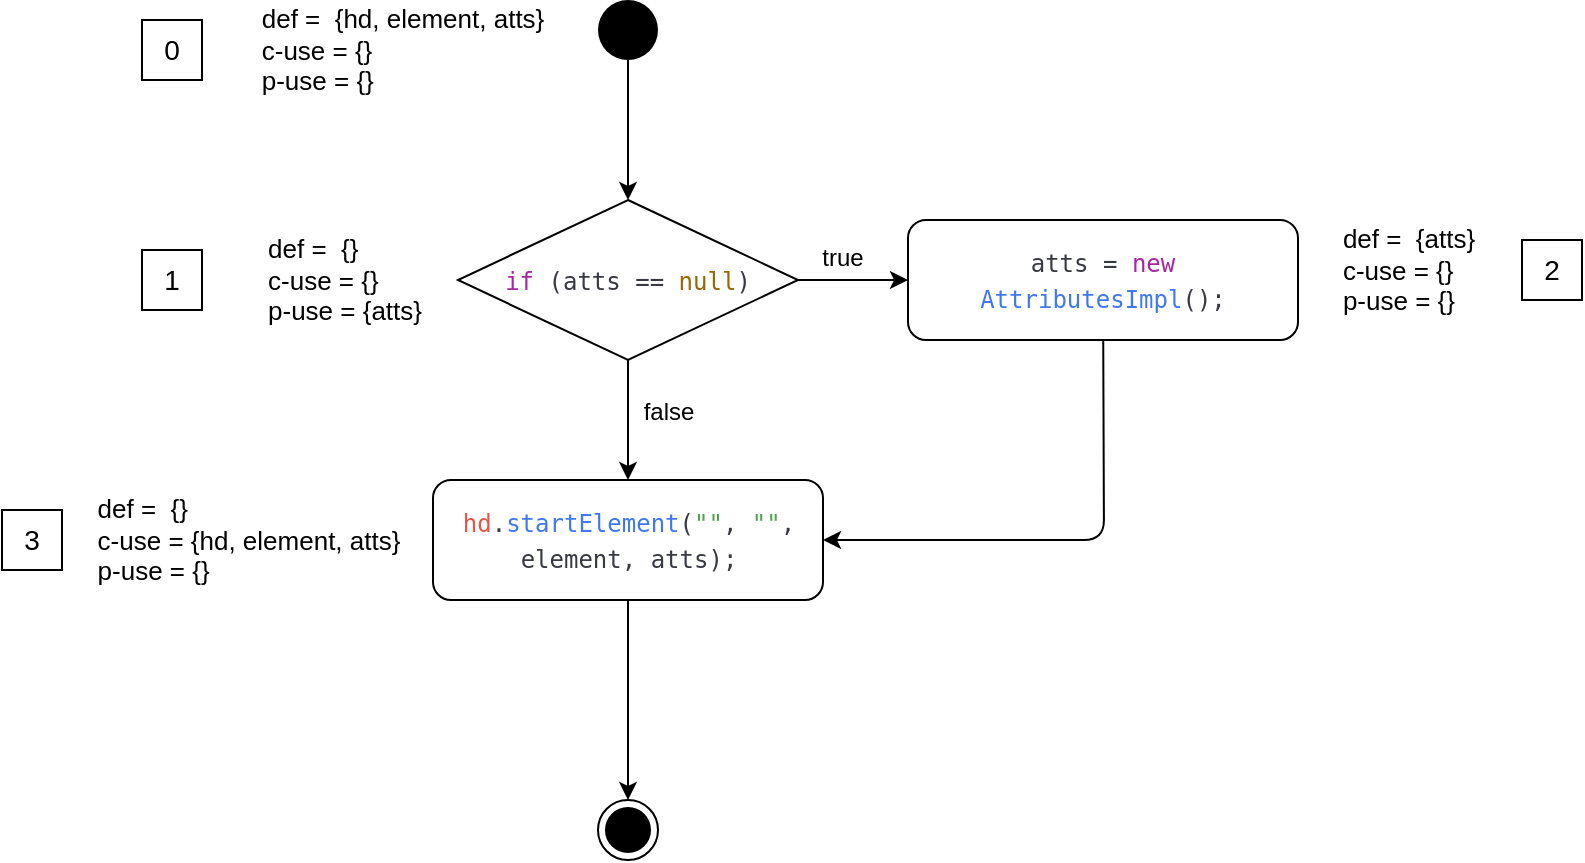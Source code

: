 <mxfile version="20.5.3" type="embed" pages="6"><diagram id="908rJTuKcU4f5jKUFxQg" name="diagram"><mxGraphModel dx="1105" dy="516" grid="0" gridSize="10" guides="1" tooltips="1" connect="1" arrows="1" fold="1" page="1" pageScale="1" pageWidth="850" pageHeight="1100" math="0" shadow="0"><root><mxCell id="0"/><mxCell id="1" parent="0"/><mxCell id="8" style="edgeStyle=none;html=1;" parent="1" source="3" target="5" edge="1"><mxGeometry relative="1" as="geometry"/></mxCell><mxCell id="3" value="" style="ellipse;fillColor=#000000;strokeColor=none;" parent="1" vertex="1"><mxGeometry x="328" y="110" width="30" height="30" as="geometry"/></mxCell><mxCell id="11" style="edgeStyle=none;html=1;" parent="1" source="5" target="6" edge="1"><mxGeometry relative="1" as="geometry"/></mxCell><mxCell id="15" style="edgeStyle=none;html=1;entryX=0.5;entryY=0;entryDx=0;entryDy=0;fontSize=12;" parent="1" source="5" target="14" edge="1"><mxGeometry relative="1" as="geometry"/></mxCell><mxCell id="5" value="&lt;div style=&quot;color: rgb(56 , 58 , 66) ; font-family: &amp;#34;jetbrainsmono nerd font mono&amp;#34; , monospace , &amp;#34;consolas&amp;#34; , &amp;#34;courier new&amp;#34; , monospace ; line-height: 18px&quot;&gt;&lt;span style=&quot;color: rgb(166 , 38 , 164)&quot;&gt;if&lt;/span&gt; (atts == &lt;span style=&quot;color: rgb(152 , 104 , 1)&quot;&gt;null&lt;/span&gt;)&lt;/div&gt;" style="rhombus;whiteSpace=wrap;html=1;" parent="1" vertex="1"><mxGeometry x="258" y="210" width="170" height="80" as="geometry"/></mxCell><mxCell id="17" style="edgeStyle=none;html=1;fontSize=12;" parent="1" source="6" target="14" edge="1"><mxGeometry relative="1" as="geometry"><Array as="points"><mxPoint x="581" y="380"/></Array></mxGeometry></mxCell><mxCell id="6" value="&lt;div style=&quot;color: rgb(56 , 58 , 66) ; font-family: &amp;#34;jetbrainsmono nerd font mono&amp;#34; , monospace , &amp;#34;consolas&amp;#34; , &amp;#34;courier new&amp;#34; , monospace ; line-height: 18px&quot;&gt;atts = &lt;span style=&quot;color: rgb(166 , 38 , 164)&quot;&gt;new&lt;/span&gt; &lt;span style=&quot;color: rgb(64 , 120 , 242)&quot;&gt;AttributesImpl&lt;/span&gt;();&lt;/div&gt;" style="rounded=1;whiteSpace=wrap;html=1;" parent="1" vertex="1"><mxGeometry x="483" y="220" width="195" height="60" as="geometry"/></mxCell><mxCell id="7" value="" style="ellipse;html=1;shape=endState;fillColor=#000000;strokeColor=#000000;" parent="1" vertex="1"><mxGeometry x="328" y="510" width="30" height="30" as="geometry"/></mxCell><mxCell id="16" style="edgeStyle=none;html=1;fontSize=12;" parent="1" source="14" target="7" edge="1"><mxGeometry relative="1" as="geometry"/></mxCell><mxCell id="14" value="&lt;div style=&quot;color: rgb(56 , 58 , 66) ; font-family: &amp;#34;jetbrainsmono nerd font mono&amp;#34; , monospace , &amp;#34;consolas&amp;#34; , &amp;#34;courier new&amp;#34; , monospace ; line-height: 18px&quot;&gt;&lt;div style=&quot;font-family: &amp;#34;jetbrainsmono nerd font mono&amp;#34; , monospace , &amp;#34;consolas&amp;#34; , &amp;#34;courier new&amp;#34; , monospace ; line-height: 18px&quot;&gt;&lt;span style=&quot;color: rgb(228 , 86 , 73)&quot;&gt;hd&lt;/span&gt;.&lt;span style=&quot;color: rgb(64 , 120 , 242)&quot;&gt;startElement&lt;/span&gt;(&lt;span style=&quot;color: rgb(80 , 161 , 79)&quot;&gt;&quot;&quot;&lt;/span&gt;, &lt;span style=&quot;color: rgb(80 , 161 , 79)&quot;&gt;&quot;&quot;&lt;/span&gt;, element, atts);&lt;/div&gt;&lt;/div&gt;" style="rounded=1;whiteSpace=wrap;html=1;" parent="1" vertex="1"><mxGeometry x="245.5" y="350" width="195" height="60" as="geometry"/></mxCell><mxCell id="18" value="&lt;font style=&quot;font-size: 14px&quot;&gt;0&lt;/font&gt;" style="text;html=1;strokeColor=default;fillColor=none;align=center;verticalAlign=middle;whiteSpace=wrap;rounded=0;" parent="1" vertex="1"><mxGeometry x="100" y="120" width="30" height="30" as="geometry"/></mxCell><mxCell id="19" value="&lt;font style=&quot;font-size: 14px&quot;&gt;1&lt;/font&gt;" style="text;html=1;strokeColor=default;fillColor=none;align=center;verticalAlign=middle;whiteSpace=wrap;rounded=0;" parent="1" vertex="1"><mxGeometry x="100" y="235" width="30" height="30" as="geometry"/></mxCell><mxCell id="20" value="&lt;font style=&quot;font-size: 14px&quot;&gt;2&lt;/font&gt;" style="text;html=1;strokeColor=default;fillColor=none;align=center;verticalAlign=middle;whiteSpace=wrap;rounded=0;" parent="1" vertex="1"><mxGeometry x="790" y="230" width="30" height="30" as="geometry"/></mxCell><mxCell id="21" value="&lt;font style=&quot;font-size: 14px&quot;&gt;3&lt;/font&gt;" style="text;html=1;strokeColor=default;fillColor=none;align=center;verticalAlign=middle;whiteSpace=wrap;rounded=0;" parent="1" vertex="1"><mxGeometry x="30" y="365" width="30" height="30" as="geometry"/></mxCell><mxCell id="23" value="&lt;div style=&quot;text-align: left&quot;&gt;&lt;span style=&quot;font-size: 13px&quot;&gt;def =&amp;nbsp; {hd, element, atts}&lt;/span&gt;&lt;/div&gt;&lt;font style=&quot;font-size: 13px&quot;&gt;&lt;div style=&quot;text-align: left&quot;&gt;&lt;span&gt;c-use = {}&lt;/span&gt;&lt;/div&gt;&lt;div style=&quot;text-align: left&quot;&gt;&lt;span&gt;p-use = {}&lt;/span&gt;&lt;/div&gt;&lt;/font&gt;" style="text;html=1;align=center;verticalAlign=middle;resizable=0;points=[];autosize=1;strokeColor=none;fillColor=none;fontSize=12;" parent="1" vertex="1"><mxGeometry x="150" y="110" width="160" height="50" as="geometry"/></mxCell><mxCell id="24" value="&lt;div style=&quot;text-align: left&quot;&gt;&lt;span style=&quot;font-size: 13px&quot;&gt;def =&amp;nbsp; {atts}&lt;/span&gt;&lt;/div&gt;&lt;font style=&quot;font-size: 13px&quot;&gt;&lt;div style=&quot;text-align: left&quot;&gt;&lt;span&gt;c-use = {}&lt;/span&gt;&lt;/div&gt;&lt;div style=&quot;text-align: left&quot;&gt;&lt;span&gt;p-use = {}&lt;/span&gt;&lt;/div&gt;&lt;/font&gt;" style="text;html=1;align=center;verticalAlign=middle;resizable=0;points=[];autosize=1;strokeColor=none;fillColor=none;fontSize=12;" parent="1" vertex="1"><mxGeometry x="693" y="220" width="80" height="50" as="geometry"/></mxCell><mxCell id="26" value="&lt;div style=&quot;text-align: left&quot;&gt;&lt;span style=&quot;font-size: 13px&quot;&gt;def =&amp;nbsp; {}&lt;/span&gt;&lt;/div&gt;&lt;font style=&quot;font-size: 13px&quot;&gt;&lt;div style=&quot;text-align: left&quot;&gt;&lt;span&gt;c-use = {}&lt;/span&gt;&lt;/div&gt;&lt;div style=&quot;text-align: left&quot;&gt;&lt;span&gt;p-use = {atts}&lt;/span&gt;&lt;/div&gt;&lt;/font&gt;" style="text;html=1;align=center;verticalAlign=middle;resizable=0;points=[];autosize=1;strokeColor=none;fillColor=none;fontSize=12;" parent="1" vertex="1"><mxGeometry x="155.5" y="225" width="90" height="50" as="geometry"/></mxCell><mxCell id="27" value="&lt;div style=&quot;text-align: left&quot;&gt;&lt;span style=&quot;font-size: 13px&quot;&gt;def =&amp;nbsp; {}&lt;/span&gt;&lt;/div&gt;&lt;font style=&quot;font-size: 13px&quot;&gt;&lt;div style=&quot;text-align: left&quot;&gt;&lt;span&gt;c-use = {hd, element, atts}&lt;/span&gt;&lt;/div&gt;&lt;div style=&quot;text-align: left&quot;&gt;&lt;span&gt;p-use = {}&lt;/span&gt;&lt;/div&gt;&lt;/font&gt;" style="text;html=1;align=center;verticalAlign=middle;resizable=0;points=[];autosize=1;strokeColor=none;fillColor=none;fontSize=12;" parent="1" vertex="1"><mxGeometry x="68" y="355" width="170" height="50" as="geometry"/></mxCell><mxCell id="28" value="true" style="text;html=1;align=center;verticalAlign=middle;resizable=0;points=[];autosize=1;strokeColor=none;fillColor=none;" parent="1" vertex="1"><mxGeometry x="434" y="230" width="31" height="18" as="geometry"/></mxCell><mxCell id="29" value="false" style="text;html=1;align=center;verticalAlign=middle;resizable=0;points=[];autosize=1;strokeColor=none;fillColor=none;" parent="1" vertex="1"><mxGeometry x="345" y="307" width="35" height="18" as="geometry"/></mxCell></root></mxGraphModel></diagram><diagram id="VhcyPZRmY_V312yJWik6" name="variables"><mxGraphModel dx="1105" dy="516" grid="0" gridSize="10" guides="1" tooltips="1" connect="1" arrows="1" fold="1" page="1" pageScale="1" pageWidth="850" pageHeight="1100" math="0" shadow="0"><root><mxCell id="uZWHYX7Xwefwb8zwnIJQ-0"/><mxCell id="uZWHYX7Xwefwb8zwnIJQ-1" parent="uZWHYX7Xwefwb8zwnIJQ-0"/><mxCell id="uZWHYX7Xwefwb8zwnIJQ-2" value="hd" style="shape=table;startSize=20;container=1;collapsible=0;childLayout=tableLayout;fontStyle=1;align=center;pointerEvents=1;labelBackgroundColor=none;fontSize=12;fillColor=#647687;fontColor=#ffffff;strokeColor=#314354;" parent="uZWHYX7Xwefwb8zwnIJQ-1" vertex="1"><mxGeometry x="45" y="60" width="240" height="80" as="geometry"/></mxCell><mxCell id="uZWHYX7Xwefwb8zwnIJQ-3" value="" style="shape=partialRectangle;html=1;whiteSpace=wrap;collapsible=0;dropTarget=0;pointerEvents=0;fillColor=none;top=0;left=0;bottom=0;right=0;points=[[0,0.5],[1,0.5]];portConstraint=eastwest;labelBackgroundColor=none;fontSize=12;" parent="uZWHYX7Xwefwb8zwnIJQ-2" vertex="1"><mxGeometry y="20" width="240" height="20" as="geometry"/></mxCell><mxCell id="uZWHYX7Xwefwb8zwnIJQ-4" value="Pair id" style="shape=partialRectangle;html=1;whiteSpace=wrap;connectable=0;fillColor=#ffe6cc;top=0;left=0;bottom=0;right=0;overflow=hidden;pointerEvents=1;labelBackgroundColor=none;fontSize=12;strokeColor=#000000;fontStyle=1;strokeWidth=1;" parent="uZWHYX7Xwefwb8zwnIJQ-3" vertex="1"><mxGeometry width="48" height="20" as="geometry"><mxRectangle width="48" height="20" as="alternateBounds"/></mxGeometry></mxCell><mxCell id="uZWHYX7Xwefwb8zwnIJQ-5" value="def" style="shape=partialRectangle;html=1;whiteSpace=wrap;connectable=0;fillColor=#ffe6cc;top=0;left=0;bottom=0;right=0;overflow=hidden;pointerEvents=1;labelBackgroundColor=none;fontSize=12;strokeColor=#000000;fontStyle=1;strokeWidth=1;" parent="uZWHYX7Xwefwb8zwnIJQ-3" vertex="1"><mxGeometry x="48" width="33" height="20" as="geometry"><mxRectangle width="33" height="20" as="alternateBounds"/></mxGeometry></mxCell><mxCell id="uZWHYX7Xwefwb8zwnIJQ-6" value="use" style="shape=partialRectangle;html=1;whiteSpace=wrap;connectable=0;fillColor=#ffe6cc;top=0;left=0;bottom=0;right=0;overflow=hidden;pointerEvents=1;labelBackgroundColor=none;fontSize=12;strokeColor=#000000;fontStyle=1;strokeWidth=1;" parent="uZWHYX7Xwefwb8zwnIJQ-3" vertex="1"><mxGeometry x="81" width="39" height="20" as="geometry"><mxRectangle width="39" height="20" as="alternateBounds"/></mxGeometry></mxCell><mxCell id="uZWHYX7Xwefwb8zwnIJQ-7" value="path" style="shape=partialRectangle;html=1;whiteSpace=wrap;connectable=0;fillColor=#ffe6cc;top=0;left=0;bottom=0;right=0;overflow=hidden;pointerEvents=1;labelBackgroundColor=none;fontSize=12;strokeColor=#000000;fontStyle=1;strokeWidth=1;" parent="uZWHYX7Xwefwb8zwnIJQ-3" vertex="1"><mxGeometry x="120" width="120" height="20" as="geometry"><mxRectangle width="120" height="20" as="alternateBounds"/></mxGeometry></mxCell><mxCell id="uZWHYX7Xwefwb8zwnIJQ-8" value="" style="shape=partialRectangle;html=1;whiteSpace=wrap;collapsible=0;dropTarget=0;pointerEvents=0;fillColor=none;top=0;left=0;bottom=0;right=0;points=[[0,0.5],[1,0.5]];portConstraint=eastwest;labelBackgroundColor=none;fontSize=12;" parent="uZWHYX7Xwefwb8zwnIJQ-2" vertex="1"><mxGeometry y="40" width="240" height="20" as="geometry"/></mxCell><mxCell id="uZWHYX7Xwefwb8zwnIJQ-9" value="1" style="shape=partialRectangle;html=1;whiteSpace=wrap;connectable=0;fillColor=none;top=0;left=0;bottom=0;right=0;overflow=hidden;pointerEvents=1;labelBackgroundColor=none;fontSize=12;" parent="uZWHYX7Xwefwb8zwnIJQ-8" vertex="1"><mxGeometry width="48" height="20" as="geometry"><mxRectangle width="48" height="20" as="alternateBounds"/></mxGeometry></mxCell><mxCell id="uZWHYX7Xwefwb8zwnIJQ-10" value="0" style="shape=partialRectangle;html=1;whiteSpace=wrap;connectable=0;fillColor=none;top=0;left=0;bottom=0;right=0;overflow=hidden;pointerEvents=1;labelBackgroundColor=none;fontSize=12;" parent="uZWHYX7Xwefwb8zwnIJQ-8" vertex="1"><mxGeometry x="48" width="33" height="20" as="geometry"><mxRectangle width="33" height="20" as="alternateBounds"/></mxGeometry></mxCell><mxCell id="uZWHYX7Xwefwb8zwnIJQ-11" value="3" style="shape=partialRectangle;html=1;whiteSpace=wrap;connectable=0;fillColor=none;top=0;left=0;bottom=0;right=0;overflow=hidden;pointerEvents=1;labelBackgroundColor=none;fontSize=12;" parent="uZWHYX7Xwefwb8zwnIJQ-8" vertex="1"><mxGeometry x="81" width="39" height="20" as="geometry"><mxRectangle width="39" height="20" as="alternateBounds"/></mxGeometry></mxCell><mxCell id="uZWHYX7Xwefwb8zwnIJQ-12" value="&amp;lt;0,1,3&amp;gt;" style="shape=partialRectangle;html=1;whiteSpace=wrap;connectable=0;fillColor=none;top=0;left=0;bottom=0;right=0;overflow=hidden;pointerEvents=1;labelBackgroundColor=none;fontSize=12;" parent="uZWHYX7Xwefwb8zwnIJQ-8" vertex="1"><mxGeometry x="120" width="120" height="20" as="geometry"><mxRectangle width="120" height="20" as="alternateBounds"/></mxGeometry></mxCell><mxCell id="o-gBSuBSNPvuxu41T9Ua-0" style="shape=partialRectangle;html=1;whiteSpace=wrap;collapsible=0;dropTarget=0;pointerEvents=0;fillColor=none;top=0;left=0;bottom=0;right=0;points=[[0,0.5],[1,0.5]];portConstraint=eastwest;labelBackgroundColor=none;fontSize=12;" parent="uZWHYX7Xwefwb8zwnIJQ-2" vertex="1"><mxGeometry y="60" width="240" height="20" as="geometry"/></mxCell><mxCell id="o-gBSuBSNPvuxu41T9Ua-1" value="2" style="shape=partialRectangle;html=1;whiteSpace=wrap;connectable=0;fillColor=none;top=0;left=0;bottom=0;right=0;overflow=hidden;pointerEvents=1;labelBackgroundColor=none;fontSize=12;" parent="o-gBSuBSNPvuxu41T9Ua-0" vertex="1"><mxGeometry width="48" height="20" as="geometry"><mxRectangle width="48" height="20" as="alternateBounds"/></mxGeometry></mxCell><mxCell id="o-gBSuBSNPvuxu41T9Ua-2" value="0" style="shape=partialRectangle;html=1;whiteSpace=wrap;connectable=0;fillColor=none;top=0;left=0;bottom=0;right=0;overflow=hidden;pointerEvents=1;labelBackgroundColor=none;fontSize=12;" parent="o-gBSuBSNPvuxu41T9Ua-0" vertex="1"><mxGeometry x="48" width="33" height="20" as="geometry"><mxRectangle width="33" height="20" as="alternateBounds"/></mxGeometry></mxCell><mxCell id="o-gBSuBSNPvuxu41T9Ua-3" value="3" style="shape=partialRectangle;html=1;whiteSpace=wrap;connectable=0;fillColor=none;top=0;left=0;bottom=0;right=0;overflow=hidden;pointerEvents=1;labelBackgroundColor=none;fontSize=12;" parent="o-gBSuBSNPvuxu41T9Ua-0" vertex="1"><mxGeometry x="81" width="39" height="20" as="geometry"><mxRectangle width="39" height="20" as="alternateBounds"/></mxGeometry></mxCell><mxCell id="o-gBSuBSNPvuxu41T9Ua-4" value="&amp;lt;0,1,2,3&amp;gt;" style="shape=partialRectangle;html=1;whiteSpace=wrap;connectable=0;fillColor=none;top=0;left=0;bottom=0;right=0;overflow=hidden;pointerEvents=1;labelBackgroundColor=none;fontSize=12;" parent="o-gBSuBSNPvuxu41T9Ua-0" vertex="1"><mxGeometry x="120" width="120" height="20" as="geometry"><mxRectangle width="120" height="20" as="alternateBounds"/></mxGeometry></mxCell><mxCell id="gjtqx9_Ay5lrN0pthaV1-0" value="atts" style="shape=table;startSize=20;container=1;collapsible=0;childLayout=tableLayout;fontStyle=1;align=center;pointerEvents=1;labelBackgroundColor=none;fontSize=12;fillColor=#647687;fontColor=#ffffff;strokeColor=#314354;" parent="uZWHYX7Xwefwb8zwnIJQ-1" vertex="1"><mxGeometry x="565" y="60" width="240" height="120" as="geometry"/></mxCell><mxCell id="gjtqx9_Ay5lrN0pthaV1-1" value="" style="shape=partialRectangle;html=1;whiteSpace=wrap;collapsible=0;dropTarget=0;pointerEvents=0;fillColor=none;top=0;left=0;bottom=0;right=0;points=[[0,0.5],[1,0.5]];portConstraint=eastwest;labelBackgroundColor=none;fontSize=12;" parent="gjtqx9_Ay5lrN0pthaV1-0" vertex="1"><mxGeometry y="20" width="240" height="20" as="geometry"/></mxCell><mxCell id="gjtqx9_Ay5lrN0pthaV1-2" value="Pair id" style="shape=partialRectangle;html=1;whiteSpace=wrap;connectable=0;fillColor=#ffe6cc;top=0;left=0;bottom=0;right=0;overflow=hidden;pointerEvents=1;labelBackgroundColor=none;fontSize=12;strokeColor=#000000;fontStyle=1;strokeWidth=1;" parent="gjtqx9_Ay5lrN0pthaV1-1" vertex="1"><mxGeometry width="48" height="20" as="geometry"><mxRectangle width="48" height="20" as="alternateBounds"/></mxGeometry></mxCell><mxCell id="gjtqx9_Ay5lrN0pthaV1-3" value="def" style="shape=partialRectangle;html=1;whiteSpace=wrap;connectable=0;fillColor=#ffe6cc;top=0;left=0;bottom=0;right=0;overflow=hidden;pointerEvents=1;labelBackgroundColor=none;fontSize=12;strokeColor=#000000;fontStyle=1;strokeWidth=1;" parent="gjtqx9_Ay5lrN0pthaV1-1" vertex="1"><mxGeometry x="48" width="33" height="20" as="geometry"><mxRectangle width="33" height="20" as="alternateBounds"/></mxGeometry></mxCell><mxCell id="gjtqx9_Ay5lrN0pthaV1-4" value="use" style="shape=partialRectangle;html=1;whiteSpace=wrap;connectable=0;fillColor=#ffe6cc;top=0;left=0;bottom=0;right=0;overflow=hidden;pointerEvents=1;labelBackgroundColor=none;fontSize=12;strokeColor=#000000;fontStyle=1;strokeWidth=1;" parent="gjtqx9_Ay5lrN0pthaV1-1" vertex="1"><mxGeometry x="81" width="39" height="20" as="geometry"><mxRectangle width="39" height="20" as="alternateBounds"/></mxGeometry></mxCell><mxCell id="gjtqx9_Ay5lrN0pthaV1-5" value="path" style="shape=partialRectangle;html=1;whiteSpace=wrap;connectable=0;fillColor=#ffe6cc;top=0;left=0;bottom=0;right=0;overflow=hidden;pointerEvents=1;labelBackgroundColor=none;fontSize=12;strokeColor=#000000;fontStyle=1;strokeWidth=1;" parent="gjtqx9_Ay5lrN0pthaV1-1" vertex="1"><mxGeometry x="120" width="120" height="20" as="geometry"><mxRectangle width="120" height="20" as="alternateBounds"/></mxGeometry></mxCell><mxCell id="gjtqx9_Ay5lrN0pthaV1-6" value="" style="shape=partialRectangle;html=1;whiteSpace=wrap;collapsible=0;dropTarget=0;pointerEvents=0;fillColor=none;top=0;left=0;bottom=0;right=0;points=[[0,0.5],[1,0.5]];portConstraint=eastwest;labelBackgroundColor=none;fontSize=12;" parent="gjtqx9_Ay5lrN0pthaV1-0" vertex="1"><mxGeometry y="40" width="240" height="20" as="geometry"/></mxCell><mxCell id="gjtqx9_Ay5lrN0pthaV1-7" value="1" style="shape=partialRectangle;html=1;whiteSpace=wrap;connectable=0;fillColor=none;top=0;left=0;bottom=0;right=0;overflow=hidden;pointerEvents=1;labelBackgroundColor=none;fontSize=12;" parent="gjtqx9_Ay5lrN0pthaV1-6" vertex="1"><mxGeometry width="48" height="20" as="geometry"><mxRectangle width="48" height="20" as="alternateBounds"/></mxGeometry></mxCell><mxCell id="gjtqx9_Ay5lrN0pthaV1-8" value="0" style="shape=partialRectangle;html=1;whiteSpace=wrap;connectable=0;fillColor=none;top=0;left=0;bottom=0;right=0;overflow=hidden;pointerEvents=1;labelBackgroundColor=none;fontSize=12;" parent="gjtqx9_Ay5lrN0pthaV1-6" vertex="1"><mxGeometry x="48" width="33" height="20" as="geometry"><mxRectangle width="33" height="20" as="alternateBounds"/></mxGeometry></mxCell><mxCell id="gjtqx9_Ay5lrN0pthaV1-9" value="(1,T)" style="shape=partialRectangle;html=1;whiteSpace=wrap;connectable=0;fillColor=none;top=0;left=0;bottom=0;right=0;overflow=hidden;pointerEvents=1;labelBackgroundColor=none;fontSize=12;" parent="gjtqx9_Ay5lrN0pthaV1-6" vertex="1"><mxGeometry x="81" width="39" height="20" as="geometry"><mxRectangle width="39" height="20" as="alternateBounds"/></mxGeometry></mxCell><mxCell id="gjtqx9_Ay5lrN0pthaV1-10" value="&amp;lt;0,1,2&amp;gt;" style="shape=partialRectangle;html=1;whiteSpace=wrap;connectable=0;fillColor=none;top=0;left=0;bottom=0;right=0;overflow=hidden;pointerEvents=1;labelBackgroundColor=none;fontSize=12;" parent="gjtqx9_Ay5lrN0pthaV1-6" vertex="1"><mxGeometry x="120" width="120" height="20" as="geometry"><mxRectangle width="120" height="20" as="alternateBounds"/></mxGeometry></mxCell><mxCell id="x330MdbT8Z0MNr_RU7gT-0" style="shape=partialRectangle;html=1;whiteSpace=wrap;collapsible=0;dropTarget=0;pointerEvents=0;fillColor=none;top=0;left=0;bottom=0;right=0;points=[[0,0.5],[1,0.5]];portConstraint=eastwest;labelBackgroundColor=none;fontSize=12;" parent="gjtqx9_Ay5lrN0pthaV1-0" vertex="1"><mxGeometry y="60" width="240" height="20" as="geometry"/></mxCell><mxCell id="x330MdbT8Z0MNr_RU7gT-1" value="2" style="shape=partialRectangle;html=1;whiteSpace=wrap;connectable=0;fillColor=none;top=0;left=0;bottom=0;right=0;overflow=hidden;pointerEvents=1;labelBackgroundColor=none;fontSize=12;" parent="x330MdbT8Z0MNr_RU7gT-0" vertex="1"><mxGeometry width="48" height="20" as="geometry"><mxRectangle width="48" height="20" as="alternateBounds"/></mxGeometry></mxCell><mxCell id="x330MdbT8Z0MNr_RU7gT-2" value="0" style="shape=partialRectangle;html=1;whiteSpace=wrap;connectable=0;fillColor=none;top=0;left=0;bottom=0;right=0;overflow=hidden;pointerEvents=1;labelBackgroundColor=none;fontSize=12;" parent="x330MdbT8Z0MNr_RU7gT-0" vertex="1"><mxGeometry x="48" width="33" height="20" as="geometry"><mxRectangle width="33" height="20" as="alternateBounds"/></mxGeometry></mxCell><mxCell id="x330MdbT8Z0MNr_RU7gT-3" value="(1,F)" style="shape=partialRectangle;html=1;whiteSpace=wrap;connectable=0;fillColor=none;top=0;left=0;bottom=0;right=0;overflow=hidden;pointerEvents=1;labelBackgroundColor=none;fontSize=12;" parent="x330MdbT8Z0MNr_RU7gT-0" vertex="1"><mxGeometry x="81" width="39" height="20" as="geometry"><mxRectangle width="39" height="20" as="alternateBounds"/></mxGeometry></mxCell><mxCell id="x330MdbT8Z0MNr_RU7gT-4" value="&amp;lt;0,1,3&amp;gt;" style="shape=partialRectangle;html=1;whiteSpace=wrap;connectable=0;fillColor=none;top=0;left=0;bottom=0;right=0;overflow=hidden;pointerEvents=1;labelBackgroundColor=none;fontSize=12;" parent="x330MdbT8Z0MNr_RU7gT-0" vertex="1"><mxGeometry x="120" width="120" height="20" as="geometry"><mxRectangle width="120" height="20" as="alternateBounds"/></mxGeometry></mxCell><mxCell id="fzpMgXHPod-Nwcpsg7Yy-0" style="shape=partialRectangle;html=1;whiteSpace=wrap;collapsible=0;dropTarget=0;pointerEvents=0;fillColor=none;top=0;left=0;bottom=0;right=0;points=[[0,0.5],[1,0.5]];portConstraint=eastwest;labelBackgroundColor=none;fontSize=12;" parent="gjtqx9_Ay5lrN0pthaV1-0" vertex="1"><mxGeometry y="80" width="240" height="20" as="geometry"/></mxCell><mxCell id="fzpMgXHPod-Nwcpsg7Yy-1" value="3" style="shape=partialRectangle;html=1;whiteSpace=wrap;connectable=0;fillColor=none;top=0;left=0;bottom=0;right=0;overflow=hidden;pointerEvents=1;labelBackgroundColor=none;fontSize=12;" parent="fzpMgXHPod-Nwcpsg7Yy-0" vertex="1"><mxGeometry width="48" height="20" as="geometry"><mxRectangle width="48" height="20" as="alternateBounds"/></mxGeometry></mxCell><mxCell id="fzpMgXHPod-Nwcpsg7Yy-2" value="0" style="shape=partialRectangle;html=1;whiteSpace=wrap;connectable=0;fillColor=none;top=0;left=0;bottom=0;right=0;overflow=hidden;pointerEvents=1;labelBackgroundColor=none;fontSize=12;" parent="fzpMgXHPod-Nwcpsg7Yy-0" vertex="1"><mxGeometry x="48" width="33" height="20" as="geometry"><mxRectangle width="33" height="20" as="alternateBounds"/></mxGeometry></mxCell><mxCell id="fzpMgXHPod-Nwcpsg7Yy-3" value="3" style="shape=partialRectangle;html=1;whiteSpace=wrap;connectable=0;fillColor=none;top=0;left=0;bottom=0;right=0;overflow=hidden;pointerEvents=1;labelBackgroundColor=none;fontSize=12;" parent="fzpMgXHPod-Nwcpsg7Yy-0" vertex="1"><mxGeometry x="81" width="39" height="20" as="geometry"><mxRectangle width="39" height="20" as="alternateBounds"/></mxGeometry></mxCell><mxCell id="fzpMgXHPod-Nwcpsg7Yy-4" value="&amp;lt;0,1,3&amp;gt;" style="shape=partialRectangle;html=1;whiteSpace=wrap;connectable=0;fillColor=none;top=0;left=0;bottom=0;right=0;overflow=hidden;pointerEvents=1;labelBackgroundColor=none;fontSize=12;" parent="fzpMgXHPod-Nwcpsg7Yy-0" vertex="1"><mxGeometry x="120" width="120" height="20" as="geometry"><mxRectangle width="120" height="20" as="alternateBounds"/></mxGeometry></mxCell><mxCell id="fzpMgXHPod-Nwcpsg7Yy-5" style="shape=partialRectangle;html=1;whiteSpace=wrap;collapsible=0;dropTarget=0;pointerEvents=0;fillColor=none;top=0;left=0;bottom=0;right=0;points=[[0,0.5],[1,0.5]];portConstraint=eastwest;labelBackgroundColor=none;fontSize=12;" parent="gjtqx9_Ay5lrN0pthaV1-0" vertex="1"><mxGeometry y="100" width="240" height="20" as="geometry"/></mxCell><mxCell id="fzpMgXHPod-Nwcpsg7Yy-6" value="4" style="shape=partialRectangle;html=1;whiteSpace=wrap;connectable=0;fillColor=none;top=0;left=0;bottom=0;right=0;overflow=hidden;pointerEvents=1;labelBackgroundColor=none;fontSize=12;" parent="fzpMgXHPod-Nwcpsg7Yy-5" vertex="1"><mxGeometry width="48" height="20" as="geometry"><mxRectangle width="48" height="20" as="alternateBounds"/></mxGeometry></mxCell><mxCell id="fzpMgXHPod-Nwcpsg7Yy-7" value="2" style="shape=partialRectangle;html=1;whiteSpace=wrap;connectable=0;fillColor=none;top=0;left=0;bottom=0;right=0;overflow=hidden;pointerEvents=1;labelBackgroundColor=none;fontSize=12;" parent="fzpMgXHPod-Nwcpsg7Yy-5" vertex="1"><mxGeometry x="48" width="33" height="20" as="geometry"><mxRectangle width="33" height="20" as="alternateBounds"/></mxGeometry></mxCell><mxCell id="fzpMgXHPod-Nwcpsg7Yy-8" value="3" style="shape=partialRectangle;html=1;whiteSpace=wrap;connectable=0;fillColor=none;top=0;left=0;bottom=0;right=0;overflow=hidden;pointerEvents=1;labelBackgroundColor=none;fontSize=12;" parent="fzpMgXHPod-Nwcpsg7Yy-5" vertex="1"><mxGeometry x="81" width="39" height="20" as="geometry"><mxRectangle width="39" height="20" as="alternateBounds"/></mxGeometry></mxCell><mxCell id="fzpMgXHPod-Nwcpsg7Yy-9" value="&amp;lt;2,3&amp;gt;" style="shape=partialRectangle;html=1;whiteSpace=wrap;connectable=0;fillColor=none;top=0;left=0;bottom=0;right=0;overflow=hidden;pointerEvents=1;labelBackgroundColor=none;fontSize=12;" parent="fzpMgXHPod-Nwcpsg7Yy-5" vertex="1"><mxGeometry x="120" width="120" height="20" as="geometry"><mxRectangle width="120" height="20" as="alternateBounds"/></mxGeometry></mxCell><mxCell id="SywGApTc8qqa1IC0qFmG-0" value="element" style="shape=table;startSize=20;container=1;collapsible=0;childLayout=tableLayout;fontStyle=1;align=center;pointerEvents=1;labelBackgroundColor=none;fontSize=12;fillColor=#647687;fontColor=#ffffff;strokeColor=#314354;" parent="uZWHYX7Xwefwb8zwnIJQ-1" vertex="1"><mxGeometry x="305" y="60" width="240" height="80" as="geometry"/></mxCell><mxCell id="SywGApTc8qqa1IC0qFmG-1" value="" style="shape=partialRectangle;html=1;whiteSpace=wrap;collapsible=0;dropTarget=0;pointerEvents=0;fillColor=none;top=0;left=0;bottom=0;right=0;points=[[0,0.5],[1,0.5]];portConstraint=eastwest;labelBackgroundColor=none;fontSize=12;" parent="SywGApTc8qqa1IC0qFmG-0" vertex="1"><mxGeometry y="20" width="240" height="20" as="geometry"/></mxCell><mxCell id="SywGApTc8qqa1IC0qFmG-2" value="Pair id" style="shape=partialRectangle;html=1;whiteSpace=wrap;connectable=0;fillColor=#ffe6cc;top=0;left=0;bottom=0;right=0;overflow=hidden;pointerEvents=1;labelBackgroundColor=none;fontSize=12;strokeColor=#000000;fontStyle=1;strokeWidth=1;" parent="SywGApTc8qqa1IC0qFmG-1" vertex="1"><mxGeometry width="48" height="20" as="geometry"><mxRectangle width="48" height="20" as="alternateBounds"/></mxGeometry></mxCell><mxCell id="SywGApTc8qqa1IC0qFmG-3" value="def" style="shape=partialRectangle;html=1;whiteSpace=wrap;connectable=0;fillColor=#ffe6cc;top=0;left=0;bottom=0;right=0;overflow=hidden;pointerEvents=1;labelBackgroundColor=none;fontSize=12;strokeColor=#000000;fontStyle=1;strokeWidth=1;" parent="SywGApTc8qqa1IC0qFmG-1" vertex="1"><mxGeometry x="48" width="33" height="20" as="geometry"><mxRectangle width="33" height="20" as="alternateBounds"/></mxGeometry></mxCell><mxCell id="SywGApTc8qqa1IC0qFmG-4" value="use" style="shape=partialRectangle;html=1;whiteSpace=wrap;connectable=0;fillColor=#ffe6cc;top=0;left=0;bottom=0;right=0;overflow=hidden;pointerEvents=1;labelBackgroundColor=none;fontSize=12;strokeColor=#000000;fontStyle=1;strokeWidth=1;" parent="SywGApTc8qqa1IC0qFmG-1" vertex="1"><mxGeometry x="81" width="39" height="20" as="geometry"><mxRectangle width="39" height="20" as="alternateBounds"/></mxGeometry></mxCell><mxCell id="SywGApTc8qqa1IC0qFmG-5" value="path" style="shape=partialRectangle;html=1;whiteSpace=wrap;connectable=0;fillColor=#ffe6cc;top=0;left=0;bottom=0;right=0;overflow=hidden;pointerEvents=1;labelBackgroundColor=none;fontSize=12;strokeColor=#000000;fontStyle=1;strokeWidth=1;" parent="SywGApTc8qqa1IC0qFmG-1" vertex="1"><mxGeometry x="120" width="120" height="20" as="geometry"><mxRectangle width="120" height="20" as="alternateBounds"/></mxGeometry></mxCell><mxCell id="SywGApTc8qqa1IC0qFmG-6" value="" style="shape=partialRectangle;html=1;whiteSpace=wrap;collapsible=0;dropTarget=0;pointerEvents=0;fillColor=none;top=0;left=0;bottom=0;right=0;points=[[0,0.5],[1,0.5]];portConstraint=eastwest;labelBackgroundColor=none;fontSize=12;" parent="SywGApTc8qqa1IC0qFmG-0" vertex="1"><mxGeometry y="40" width="240" height="20" as="geometry"/></mxCell><mxCell id="SywGApTc8qqa1IC0qFmG-7" value="1" style="shape=partialRectangle;html=1;whiteSpace=wrap;connectable=0;fillColor=none;top=0;left=0;bottom=0;right=0;overflow=hidden;pointerEvents=1;labelBackgroundColor=none;fontSize=12;" parent="SywGApTc8qqa1IC0qFmG-6" vertex="1"><mxGeometry width="48" height="20" as="geometry"><mxRectangle width="48" height="20" as="alternateBounds"/></mxGeometry></mxCell><mxCell id="SywGApTc8qqa1IC0qFmG-8" value="0" style="shape=partialRectangle;html=1;whiteSpace=wrap;connectable=0;fillColor=none;top=0;left=0;bottom=0;right=0;overflow=hidden;pointerEvents=1;labelBackgroundColor=none;fontSize=12;" parent="SywGApTc8qqa1IC0qFmG-6" vertex="1"><mxGeometry x="48" width="33" height="20" as="geometry"><mxRectangle width="33" height="20" as="alternateBounds"/></mxGeometry></mxCell><mxCell id="SywGApTc8qqa1IC0qFmG-9" value="3" style="shape=partialRectangle;html=1;whiteSpace=wrap;connectable=0;fillColor=none;top=0;left=0;bottom=0;right=0;overflow=hidden;pointerEvents=1;labelBackgroundColor=none;fontSize=12;" parent="SywGApTc8qqa1IC0qFmG-6" vertex="1"><mxGeometry x="81" width="39" height="20" as="geometry"><mxRectangle width="39" height="20" as="alternateBounds"/></mxGeometry></mxCell><mxCell id="SywGApTc8qqa1IC0qFmG-10" value="&amp;lt;0,1,3&amp;gt;" style="shape=partialRectangle;html=1;whiteSpace=wrap;connectable=0;fillColor=none;top=0;left=0;bottom=0;right=0;overflow=hidden;pointerEvents=1;labelBackgroundColor=none;fontSize=12;" parent="SywGApTc8qqa1IC0qFmG-6" vertex="1"><mxGeometry x="120" width="120" height="20" as="geometry"><mxRectangle width="120" height="20" as="alternateBounds"/></mxGeometry></mxCell><mxCell id="SywGApTc8qqa1IC0qFmG-11" style="shape=partialRectangle;html=1;whiteSpace=wrap;collapsible=0;dropTarget=0;pointerEvents=0;fillColor=none;top=0;left=0;bottom=0;right=0;points=[[0,0.5],[1,0.5]];portConstraint=eastwest;labelBackgroundColor=none;fontSize=12;" parent="SywGApTc8qqa1IC0qFmG-0" vertex="1"><mxGeometry y="60" width="240" height="20" as="geometry"/></mxCell><mxCell id="SywGApTc8qqa1IC0qFmG-12" value="2" style="shape=partialRectangle;html=1;whiteSpace=wrap;connectable=0;fillColor=none;top=0;left=0;bottom=0;right=0;overflow=hidden;pointerEvents=1;labelBackgroundColor=none;fontSize=12;" parent="SywGApTc8qqa1IC0qFmG-11" vertex="1"><mxGeometry width="48" height="20" as="geometry"><mxRectangle width="48" height="20" as="alternateBounds"/></mxGeometry></mxCell><mxCell id="SywGApTc8qqa1IC0qFmG-13" value="0" style="shape=partialRectangle;html=1;whiteSpace=wrap;connectable=0;fillColor=none;top=0;left=0;bottom=0;right=0;overflow=hidden;pointerEvents=1;labelBackgroundColor=none;fontSize=12;" parent="SywGApTc8qqa1IC0qFmG-11" vertex="1"><mxGeometry x="48" width="33" height="20" as="geometry"><mxRectangle width="33" height="20" as="alternateBounds"/></mxGeometry></mxCell><mxCell id="SywGApTc8qqa1IC0qFmG-14" value="3" style="shape=partialRectangle;html=1;whiteSpace=wrap;connectable=0;fillColor=none;top=0;left=0;bottom=0;right=0;overflow=hidden;pointerEvents=1;labelBackgroundColor=none;fontSize=12;" parent="SywGApTc8qqa1IC0qFmG-11" vertex="1"><mxGeometry x="81" width="39" height="20" as="geometry"><mxRectangle width="39" height="20" as="alternateBounds"/></mxGeometry></mxCell><mxCell id="SywGApTc8qqa1IC0qFmG-15" value="&amp;lt;01,2,3&amp;gt;" style="shape=partialRectangle;html=1;whiteSpace=wrap;connectable=0;fillColor=none;top=0;left=0;bottom=0;right=0;overflow=hidden;pointerEvents=1;labelBackgroundColor=none;fontSize=12;" parent="SywGApTc8qqa1IC0qFmG-11" vertex="1"><mxGeometry x="120" width="120" height="20" as="geometry"><mxRectangle width="120" height="20" as="alternateBounds"/></mxGeometry></mxCell></root></mxGraphModel></diagram><diagram id="QDtde4tp5AzvioNP-Ac8" name="All-defs"><mxGraphModel dx="1105" dy="516" grid="0" gridSize="10" guides="1" tooltips="1" connect="1" arrows="1" fold="1" page="1" pageScale="1" pageWidth="850" pageHeight="1100" math="0" shadow="0"><root><mxCell id="9scVprp6ZOIatYPM0PTZ-0"/><mxCell id="9scVprp6ZOIatYPM0PTZ-1" parent="9scVprp6ZOIatYPM0PTZ-0"/><mxCell id="a5E1dwf6bv4AP0N0ufev-0" value="hd" style="shape=table;startSize=20;container=1;collapsible=0;childLayout=tableLayout;fontStyle=1;align=center;pointerEvents=1;labelBackgroundColor=none;fontSize=12;fillColor=#647687;fontColor=#ffffff;strokeColor=#314354;" parent="9scVprp6ZOIatYPM0PTZ-1" vertex="1"><mxGeometry x="45" y="60" width="240" height="80" as="geometry"/></mxCell><mxCell id="a5E1dwf6bv4AP0N0ufev-1" value="" style="shape=partialRectangle;html=1;whiteSpace=wrap;collapsible=0;dropTarget=0;pointerEvents=0;fillColor=none;top=0;left=0;bottom=0;right=0;points=[[0,0.5],[1,0.5]];portConstraint=eastwest;labelBackgroundColor=none;fontSize=12;" parent="a5E1dwf6bv4AP0N0ufev-0" vertex="1"><mxGeometry y="20" width="240" height="20" as="geometry"/></mxCell><mxCell id="a5E1dwf6bv4AP0N0ufev-2" value="Pair id" style="shape=partialRectangle;html=1;whiteSpace=wrap;connectable=0;fillColor=#ffe6cc;top=0;left=0;bottom=0;right=0;overflow=hidden;pointerEvents=1;labelBackgroundColor=none;fontSize=12;strokeColor=#000000;fontStyle=1;strokeWidth=1;" parent="a5E1dwf6bv4AP0N0ufev-1" vertex="1"><mxGeometry width="48" height="20" as="geometry"><mxRectangle width="48" height="20" as="alternateBounds"/></mxGeometry></mxCell><mxCell id="a5E1dwf6bv4AP0N0ufev-3" value="def" style="shape=partialRectangle;html=1;whiteSpace=wrap;connectable=0;fillColor=#ffe6cc;top=0;left=0;bottom=0;right=0;overflow=hidden;pointerEvents=1;labelBackgroundColor=none;fontSize=12;strokeColor=#000000;fontStyle=1;strokeWidth=1;" parent="a5E1dwf6bv4AP0N0ufev-1" vertex="1"><mxGeometry x="48" width="33" height="20" as="geometry"><mxRectangle width="33" height="20" as="alternateBounds"/></mxGeometry></mxCell><mxCell id="a5E1dwf6bv4AP0N0ufev-4" value="use" style="shape=partialRectangle;html=1;whiteSpace=wrap;connectable=0;fillColor=#ffe6cc;top=0;left=0;bottom=0;right=0;overflow=hidden;pointerEvents=1;labelBackgroundColor=none;fontSize=12;strokeColor=#000000;fontStyle=1;strokeWidth=1;" parent="a5E1dwf6bv4AP0N0ufev-1" vertex="1"><mxGeometry x="81" width="39" height="20" as="geometry"><mxRectangle width="39" height="20" as="alternateBounds"/></mxGeometry></mxCell><mxCell id="a5E1dwf6bv4AP0N0ufev-5" value="path" style="shape=partialRectangle;html=1;whiteSpace=wrap;connectable=0;fillColor=#ffe6cc;top=0;left=0;bottom=0;right=0;overflow=hidden;pointerEvents=1;labelBackgroundColor=none;fontSize=12;strokeColor=#000000;fontStyle=1;strokeWidth=1;" parent="a5E1dwf6bv4AP0N0ufev-1" vertex="1"><mxGeometry x="120" width="120" height="20" as="geometry"><mxRectangle width="120" height="20" as="alternateBounds"/></mxGeometry></mxCell><mxCell id="a5E1dwf6bv4AP0N0ufev-6" value="" style="shape=partialRectangle;html=1;whiteSpace=wrap;collapsible=0;dropTarget=0;pointerEvents=0;fillColor=none;top=0;left=0;bottom=0;right=0;points=[[0,0.5],[1,0.5]];portConstraint=eastwest;labelBackgroundColor=none;fontSize=12;" parent="a5E1dwf6bv4AP0N0ufev-0" vertex="1"><mxGeometry y="40" width="240" height="20" as="geometry"/></mxCell><mxCell id="a5E1dwf6bv4AP0N0ufev-7" value="1" style="shape=partialRectangle;html=1;whiteSpace=wrap;connectable=0;fillColor=none;top=0;left=0;bottom=0;right=0;overflow=hidden;pointerEvents=1;labelBackgroundColor=none;fontSize=12;fontColor=#FF6666;fontStyle=1" parent="a5E1dwf6bv4AP0N0ufev-6" vertex="1"><mxGeometry width="48" height="20" as="geometry"><mxRectangle width="48" height="20" as="alternateBounds"/></mxGeometry></mxCell><mxCell id="a5E1dwf6bv4AP0N0ufev-8" value="0" style="shape=partialRectangle;html=1;whiteSpace=wrap;connectable=0;fillColor=none;top=0;left=0;bottom=0;right=0;overflow=hidden;pointerEvents=1;labelBackgroundColor=none;fontSize=12;fontColor=#FF6666;fontStyle=1" parent="a5E1dwf6bv4AP0N0ufev-6" vertex="1"><mxGeometry x="48" width="33" height="20" as="geometry"><mxRectangle width="33" height="20" as="alternateBounds"/></mxGeometry></mxCell><mxCell id="a5E1dwf6bv4AP0N0ufev-9" value="3" style="shape=partialRectangle;html=1;whiteSpace=wrap;connectable=0;fillColor=none;top=0;left=0;bottom=0;right=0;overflow=hidden;pointerEvents=1;labelBackgroundColor=none;fontSize=12;fontColor=#FF6666;fontStyle=1" parent="a5E1dwf6bv4AP0N0ufev-6" vertex="1"><mxGeometry x="81" width="39" height="20" as="geometry"><mxRectangle width="39" height="20" as="alternateBounds"/></mxGeometry></mxCell><mxCell id="a5E1dwf6bv4AP0N0ufev-10" value="&amp;lt;0,1,3&amp;gt;" style="shape=partialRectangle;html=1;whiteSpace=wrap;connectable=0;fillColor=none;top=0;left=0;bottom=0;right=0;overflow=hidden;pointerEvents=1;labelBackgroundColor=none;fontSize=12;fontColor=#FF6666;fontStyle=1" parent="a5E1dwf6bv4AP0N0ufev-6" vertex="1"><mxGeometry x="120" width="120" height="20" as="geometry"><mxRectangle width="120" height="20" as="alternateBounds"/></mxGeometry></mxCell><mxCell id="a5E1dwf6bv4AP0N0ufev-11" style="shape=partialRectangle;html=1;whiteSpace=wrap;collapsible=0;dropTarget=0;pointerEvents=0;fillColor=none;top=0;left=0;bottom=0;right=0;points=[[0,0.5],[1,0.5]];portConstraint=eastwest;labelBackgroundColor=none;fontSize=12;" parent="a5E1dwf6bv4AP0N0ufev-0" vertex="1"><mxGeometry y="60" width="240" height="20" as="geometry"/></mxCell><mxCell id="a5E1dwf6bv4AP0N0ufev-12" value="2" style="shape=partialRectangle;html=1;whiteSpace=wrap;connectable=0;fillColor=none;top=0;left=0;bottom=0;right=0;overflow=hidden;pointerEvents=1;labelBackgroundColor=none;fontSize=12;fontColor=#000000;fontStyle=0" parent="a5E1dwf6bv4AP0N0ufev-11" vertex="1"><mxGeometry width="48" height="20" as="geometry"><mxRectangle width="48" height="20" as="alternateBounds"/></mxGeometry></mxCell><mxCell id="a5E1dwf6bv4AP0N0ufev-13" value="0" style="shape=partialRectangle;html=1;whiteSpace=wrap;connectable=0;fillColor=none;top=0;left=0;bottom=0;right=0;overflow=hidden;pointerEvents=1;labelBackgroundColor=none;fontSize=12;fontColor=#000000;fontStyle=0" parent="a5E1dwf6bv4AP0N0ufev-11" vertex="1"><mxGeometry x="48" width="33" height="20" as="geometry"><mxRectangle width="33" height="20" as="alternateBounds"/></mxGeometry></mxCell><mxCell id="a5E1dwf6bv4AP0N0ufev-14" value="3" style="shape=partialRectangle;html=1;whiteSpace=wrap;connectable=0;fillColor=none;top=0;left=0;bottom=0;right=0;overflow=hidden;pointerEvents=1;labelBackgroundColor=none;fontSize=12;fontColor=#000000;fontStyle=0" parent="a5E1dwf6bv4AP0N0ufev-11" vertex="1"><mxGeometry x="81" width="39" height="20" as="geometry"><mxRectangle width="39" height="20" as="alternateBounds"/></mxGeometry></mxCell><mxCell id="a5E1dwf6bv4AP0N0ufev-15" value="&amp;lt;0,1,2,3&amp;gt;" style="shape=partialRectangle;html=1;whiteSpace=wrap;connectable=0;fillColor=none;top=0;left=0;bottom=0;right=0;overflow=hidden;pointerEvents=1;labelBackgroundColor=none;fontSize=12;fontColor=#000000;fontStyle=0" parent="a5E1dwf6bv4AP0N0ufev-11" vertex="1"><mxGeometry x="120" width="120" height="20" as="geometry"><mxRectangle width="120" height="20" as="alternateBounds"/></mxGeometry></mxCell><mxCell id="a5E1dwf6bv4AP0N0ufev-37" value="element" style="shape=table;startSize=20;container=1;collapsible=0;childLayout=tableLayout;fontStyle=1;align=center;pointerEvents=1;labelBackgroundColor=none;fontSize=12;fillColor=#647687;fontColor=#ffffff;strokeColor=#314354;" parent="9scVprp6ZOIatYPM0PTZ-1" vertex="1"><mxGeometry x="305" y="60" width="240" height="80" as="geometry"/></mxCell><mxCell id="a5E1dwf6bv4AP0N0ufev-38" value="" style="shape=partialRectangle;html=1;whiteSpace=wrap;collapsible=0;dropTarget=0;pointerEvents=0;fillColor=none;top=0;left=0;bottom=0;right=0;points=[[0,0.5],[1,0.5]];portConstraint=eastwest;labelBackgroundColor=none;fontSize=12;" parent="a5E1dwf6bv4AP0N0ufev-37" vertex="1"><mxGeometry y="20" width="240" height="20" as="geometry"/></mxCell><mxCell id="a5E1dwf6bv4AP0N0ufev-39" value="Pair id" style="shape=partialRectangle;html=1;whiteSpace=wrap;connectable=0;fillColor=#ffe6cc;top=0;left=0;bottom=0;right=0;overflow=hidden;pointerEvents=1;labelBackgroundColor=none;fontSize=12;strokeColor=#000000;fontStyle=1;strokeWidth=1;" parent="a5E1dwf6bv4AP0N0ufev-38" vertex="1"><mxGeometry width="48" height="20" as="geometry"><mxRectangle width="48" height="20" as="alternateBounds"/></mxGeometry></mxCell><mxCell id="a5E1dwf6bv4AP0N0ufev-40" value="def" style="shape=partialRectangle;html=1;whiteSpace=wrap;connectable=0;fillColor=#ffe6cc;top=0;left=0;bottom=0;right=0;overflow=hidden;pointerEvents=1;labelBackgroundColor=none;fontSize=12;strokeColor=#000000;fontStyle=1;strokeWidth=1;" parent="a5E1dwf6bv4AP0N0ufev-38" vertex="1"><mxGeometry x="48" width="33" height="20" as="geometry"><mxRectangle width="33" height="20" as="alternateBounds"/></mxGeometry></mxCell><mxCell id="a5E1dwf6bv4AP0N0ufev-41" value="use" style="shape=partialRectangle;html=1;whiteSpace=wrap;connectable=0;fillColor=#ffe6cc;top=0;left=0;bottom=0;right=0;overflow=hidden;pointerEvents=1;labelBackgroundColor=none;fontSize=12;strokeColor=#000000;fontStyle=1;strokeWidth=1;" parent="a5E1dwf6bv4AP0N0ufev-38" vertex="1"><mxGeometry x="81" width="39" height="20" as="geometry"><mxRectangle width="39" height="20" as="alternateBounds"/></mxGeometry></mxCell><mxCell id="a5E1dwf6bv4AP0N0ufev-42" value="path" style="shape=partialRectangle;html=1;whiteSpace=wrap;connectable=0;fillColor=#ffe6cc;top=0;left=0;bottom=0;right=0;overflow=hidden;pointerEvents=1;labelBackgroundColor=none;fontSize=12;strokeColor=#000000;fontStyle=1;strokeWidth=1;" parent="a5E1dwf6bv4AP0N0ufev-38" vertex="1"><mxGeometry x="120" width="120" height="20" as="geometry"><mxRectangle width="120" height="20" as="alternateBounds"/></mxGeometry></mxCell><mxCell id="a5E1dwf6bv4AP0N0ufev-43" value="" style="shape=partialRectangle;html=1;whiteSpace=wrap;collapsible=0;dropTarget=0;pointerEvents=0;fillColor=none;top=0;left=0;bottom=0;right=0;points=[[0,0.5],[1,0.5]];portConstraint=eastwest;labelBackgroundColor=none;fontSize=12;fontStyle=1;fontColor=#FF6666;" parent="a5E1dwf6bv4AP0N0ufev-37" vertex="1"><mxGeometry y="40" width="240" height="20" as="geometry"/></mxCell><mxCell id="a5E1dwf6bv4AP0N0ufev-44" value="1" style="shape=partialRectangle;html=1;whiteSpace=wrap;connectable=0;fillColor=none;top=0;left=0;bottom=0;right=0;overflow=hidden;pointerEvents=1;labelBackgroundColor=none;fontSize=12;fontColor=#FF6666;fontStyle=1" parent="a5E1dwf6bv4AP0N0ufev-43" vertex="1"><mxGeometry width="48" height="20" as="geometry"><mxRectangle width="48" height="20" as="alternateBounds"/></mxGeometry></mxCell><mxCell id="a5E1dwf6bv4AP0N0ufev-45" value="0" style="shape=partialRectangle;html=1;whiteSpace=wrap;connectable=0;fillColor=none;top=0;left=0;bottom=0;right=0;overflow=hidden;pointerEvents=1;labelBackgroundColor=none;fontSize=12;fontColor=#FF6666;fontStyle=1" parent="a5E1dwf6bv4AP0N0ufev-43" vertex="1"><mxGeometry x="48" width="33" height="20" as="geometry"><mxRectangle width="33" height="20" as="alternateBounds"/></mxGeometry></mxCell><mxCell id="a5E1dwf6bv4AP0N0ufev-46" value="3" style="shape=partialRectangle;html=1;whiteSpace=wrap;connectable=0;fillColor=none;top=0;left=0;bottom=0;right=0;overflow=hidden;pointerEvents=1;labelBackgroundColor=none;fontSize=12;fontColor=#FF6666;fontStyle=1" parent="a5E1dwf6bv4AP0N0ufev-43" vertex="1"><mxGeometry x="81" width="39" height="20" as="geometry"><mxRectangle width="39" height="20" as="alternateBounds"/></mxGeometry></mxCell><mxCell id="a5E1dwf6bv4AP0N0ufev-47" value="&amp;lt;0,1,3&amp;gt;" style="shape=partialRectangle;html=1;whiteSpace=wrap;connectable=0;fillColor=none;top=0;left=0;bottom=0;right=0;overflow=hidden;pointerEvents=1;labelBackgroundColor=none;fontSize=12;fontColor=#FF6666;fontStyle=1" parent="a5E1dwf6bv4AP0N0ufev-43" vertex="1"><mxGeometry x="120" width="120" height="20" as="geometry"><mxRectangle width="120" height="20" as="alternateBounds"/></mxGeometry></mxCell><mxCell id="a5E1dwf6bv4AP0N0ufev-48" style="shape=partialRectangle;html=1;whiteSpace=wrap;collapsible=0;dropTarget=0;pointerEvents=0;fillColor=none;top=0;left=0;bottom=0;right=0;points=[[0,0.5],[1,0.5]];portConstraint=eastwest;labelBackgroundColor=none;fontSize=12;" parent="a5E1dwf6bv4AP0N0ufev-37" vertex="1"><mxGeometry y="60" width="240" height="20" as="geometry"/></mxCell><mxCell id="a5E1dwf6bv4AP0N0ufev-49" value="2" style="shape=partialRectangle;html=1;whiteSpace=wrap;connectable=0;fillColor=none;top=0;left=0;bottom=0;right=0;overflow=hidden;pointerEvents=1;labelBackgroundColor=none;fontSize=12;" parent="a5E1dwf6bv4AP0N0ufev-48" vertex="1"><mxGeometry width="48" height="20" as="geometry"><mxRectangle width="48" height="20" as="alternateBounds"/></mxGeometry></mxCell><mxCell id="a5E1dwf6bv4AP0N0ufev-50" value="0" style="shape=partialRectangle;html=1;whiteSpace=wrap;connectable=0;fillColor=none;top=0;left=0;bottom=0;right=0;overflow=hidden;pointerEvents=1;labelBackgroundColor=none;fontSize=12;" parent="a5E1dwf6bv4AP0N0ufev-48" vertex="1"><mxGeometry x="48" width="33" height="20" as="geometry"><mxRectangle width="33" height="20" as="alternateBounds"/></mxGeometry></mxCell><mxCell id="a5E1dwf6bv4AP0N0ufev-51" value="3" style="shape=partialRectangle;html=1;whiteSpace=wrap;connectable=0;fillColor=none;top=0;left=0;bottom=0;right=0;overflow=hidden;pointerEvents=1;labelBackgroundColor=none;fontSize=12;" parent="a5E1dwf6bv4AP0N0ufev-48" vertex="1"><mxGeometry x="81" width="39" height="20" as="geometry"><mxRectangle width="39" height="20" as="alternateBounds"/></mxGeometry></mxCell><mxCell id="a5E1dwf6bv4AP0N0ufev-52" value="&amp;lt;01,2,3&amp;gt;" style="shape=partialRectangle;html=1;whiteSpace=wrap;connectable=0;fillColor=none;top=0;left=0;bottom=0;right=0;overflow=hidden;pointerEvents=1;labelBackgroundColor=none;fontSize=12;" parent="a5E1dwf6bv4AP0N0ufev-48" vertex="1"><mxGeometry x="120" width="120" height="20" as="geometry"><mxRectangle width="120" height="20" as="alternateBounds"/></mxGeometry></mxCell><mxCell id="vTerJ6tpxkMEUft-Fb4Q-0" value="atts" style="shape=table;startSize=20;container=1;collapsible=0;childLayout=tableLayout;fontStyle=1;align=center;pointerEvents=1;labelBackgroundColor=none;fontSize=12;fillColor=#647687;fontColor=#ffffff;strokeColor=#314354;" parent="9scVprp6ZOIatYPM0PTZ-1" vertex="1"><mxGeometry x="565" y="60" width="240" height="120" as="geometry"/></mxCell><mxCell id="vTerJ6tpxkMEUft-Fb4Q-1" value="" style="shape=partialRectangle;html=1;whiteSpace=wrap;collapsible=0;dropTarget=0;pointerEvents=0;fillColor=none;top=0;left=0;bottom=0;right=0;points=[[0,0.5],[1,0.5]];portConstraint=eastwest;labelBackgroundColor=none;fontSize=12;" parent="vTerJ6tpxkMEUft-Fb4Q-0" vertex="1"><mxGeometry y="20" width="240" height="20" as="geometry"/></mxCell><mxCell id="vTerJ6tpxkMEUft-Fb4Q-2" value="Pair id" style="shape=partialRectangle;html=1;whiteSpace=wrap;connectable=0;fillColor=#ffe6cc;top=0;left=0;bottom=0;right=0;overflow=hidden;pointerEvents=1;labelBackgroundColor=none;fontSize=12;strokeColor=#000000;fontStyle=1;strokeWidth=1;" parent="vTerJ6tpxkMEUft-Fb4Q-1" vertex="1"><mxGeometry width="48" height="20" as="geometry"><mxRectangle width="48" height="20" as="alternateBounds"/></mxGeometry></mxCell><mxCell id="vTerJ6tpxkMEUft-Fb4Q-3" value="def" style="shape=partialRectangle;html=1;whiteSpace=wrap;connectable=0;fillColor=#ffe6cc;top=0;left=0;bottom=0;right=0;overflow=hidden;pointerEvents=1;labelBackgroundColor=none;fontSize=12;strokeColor=#000000;fontStyle=1;strokeWidth=1;" parent="vTerJ6tpxkMEUft-Fb4Q-1" vertex="1"><mxGeometry x="48" width="33" height="20" as="geometry"><mxRectangle width="33" height="20" as="alternateBounds"/></mxGeometry></mxCell><mxCell id="vTerJ6tpxkMEUft-Fb4Q-4" value="use" style="shape=partialRectangle;html=1;whiteSpace=wrap;connectable=0;fillColor=#ffe6cc;top=0;left=0;bottom=0;right=0;overflow=hidden;pointerEvents=1;labelBackgroundColor=none;fontSize=12;strokeColor=#000000;fontStyle=1;strokeWidth=1;" parent="vTerJ6tpxkMEUft-Fb4Q-1" vertex="1"><mxGeometry x="81" width="39" height="20" as="geometry"><mxRectangle width="39" height="20" as="alternateBounds"/></mxGeometry></mxCell><mxCell id="vTerJ6tpxkMEUft-Fb4Q-5" value="path" style="shape=partialRectangle;html=1;whiteSpace=wrap;connectable=0;fillColor=#ffe6cc;top=0;left=0;bottom=0;right=0;overflow=hidden;pointerEvents=1;labelBackgroundColor=none;fontSize=12;strokeColor=#000000;fontStyle=1;strokeWidth=1;" parent="vTerJ6tpxkMEUft-Fb4Q-1" vertex="1"><mxGeometry x="120" width="120" height="20" as="geometry"><mxRectangle width="120" height="20" as="alternateBounds"/></mxGeometry></mxCell><mxCell id="vTerJ6tpxkMEUft-Fb4Q-6" value="" style="shape=partialRectangle;html=1;whiteSpace=wrap;collapsible=0;dropTarget=0;pointerEvents=0;fillColor=none;top=0;left=0;bottom=0;right=0;points=[[0,0.5],[1,0.5]];portConstraint=eastwest;labelBackgroundColor=none;fontSize=12;" parent="vTerJ6tpxkMEUft-Fb4Q-0" vertex="1"><mxGeometry y="40" width="240" height="20" as="geometry"/></mxCell><mxCell id="vTerJ6tpxkMEUft-Fb4Q-7" value="1" style="shape=partialRectangle;html=1;whiteSpace=wrap;connectable=0;fillColor=none;top=0;left=0;bottom=0;right=0;overflow=hidden;pointerEvents=1;labelBackgroundColor=none;fontSize=12;fontColor=#000000;fontStyle=0" parent="vTerJ6tpxkMEUft-Fb4Q-6" vertex="1"><mxGeometry width="48" height="20" as="geometry"><mxRectangle width="48" height="20" as="alternateBounds"/></mxGeometry></mxCell><mxCell id="vTerJ6tpxkMEUft-Fb4Q-8" value="0" style="shape=partialRectangle;html=1;whiteSpace=wrap;connectable=0;fillColor=none;top=0;left=0;bottom=0;right=0;overflow=hidden;pointerEvents=1;labelBackgroundColor=none;fontSize=12;fontColor=#000000;fontStyle=0" parent="vTerJ6tpxkMEUft-Fb4Q-6" vertex="1"><mxGeometry x="48" width="33" height="20" as="geometry"><mxRectangle width="33" height="20" as="alternateBounds"/></mxGeometry></mxCell><mxCell id="vTerJ6tpxkMEUft-Fb4Q-9" value="(1,T)" style="shape=partialRectangle;html=1;whiteSpace=wrap;connectable=0;fillColor=none;top=0;left=0;bottom=0;right=0;overflow=hidden;pointerEvents=1;labelBackgroundColor=none;fontSize=12;fontColor=#000000;fontStyle=0" parent="vTerJ6tpxkMEUft-Fb4Q-6" vertex="1"><mxGeometry x="81" width="39" height="20" as="geometry"><mxRectangle width="39" height="20" as="alternateBounds"/></mxGeometry></mxCell><mxCell id="vTerJ6tpxkMEUft-Fb4Q-10" value="&amp;lt;0,1,2&amp;gt;" style="shape=partialRectangle;html=1;whiteSpace=wrap;connectable=0;fillColor=none;top=0;left=0;bottom=0;right=0;overflow=hidden;pointerEvents=1;labelBackgroundColor=none;fontSize=12;fontColor=#000000;fontStyle=0" parent="vTerJ6tpxkMEUft-Fb4Q-6" vertex="1"><mxGeometry x="120" width="120" height="20" as="geometry"><mxRectangle width="120" height="20" as="alternateBounds"/></mxGeometry></mxCell><mxCell id="vTerJ6tpxkMEUft-Fb4Q-11" style="shape=partialRectangle;html=1;whiteSpace=wrap;collapsible=0;dropTarget=0;pointerEvents=0;fillColor=none;top=0;left=0;bottom=0;right=0;points=[[0,0.5],[1,0.5]];portConstraint=eastwest;labelBackgroundColor=none;fontSize=12;" parent="vTerJ6tpxkMEUft-Fb4Q-0" vertex="1"><mxGeometry y="60" width="240" height="20" as="geometry"/></mxCell><mxCell id="vTerJ6tpxkMEUft-Fb4Q-12" value="2" style="shape=partialRectangle;html=1;whiteSpace=wrap;connectable=0;fillColor=none;top=0;left=0;bottom=0;right=0;overflow=hidden;pointerEvents=1;labelBackgroundColor=none;fontSize=12;" parent="vTerJ6tpxkMEUft-Fb4Q-11" vertex="1"><mxGeometry width="48" height="20" as="geometry"><mxRectangle width="48" height="20" as="alternateBounds"/></mxGeometry></mxCell><mxCell id="vTerJ6tpxkMEUft-Fb4Q-13" value="0" style="shape=partialRectangle;html=1;whiteSpace=wrap;connectable=0;fillColor=none;top=0;left=0;bottom=0;right=0;overflow=hidden;pointerEvents=1;labelBackgroundColor=none;fontSize=12;" parent="vTerJ6tpxkMEUft-Fb4Q-11" vertex="1"><mxGeometry x="48" width="33" height="20" as="geometry"><mxRectangle width="33" height="20" as="alternateBounds"/></mxGeometry></mxCell><mxCell id="vTerJ6tpxkMEUft-Fb4Q-14" value="(1,F)" style="shape=partialRectangle;html=1;whiteSpace=wrap;connectable=0;fillColor=none;top=0;left=0;bottom=0;right=0;overflow=hidden;pointerEvents=1;labelBackgroundColor=none;fontSize=12;" parent="vTerJ6tpxkMEUft-Fb4Q-11" vertex="1"><mxGeometry x="81" width="39" height="20" as="geometry"><mxRectangle width="39" height="20" as="alternateBounds"/></mxGeometry></mxCell><mxCell id="vTerJ6tpxkMEUft-Fb4Q-15" value="&amp;lt;0,1,3&amp;gt;" style="shape=partialRectangle;html=1;whiteSpace=wrap;connectable=0;fillColor=none;top=0;left=0;bottom=0;right=0;overflow=hidden;pointerEvents=1;labelBackgroundColor=none;fontSize=12;" parent="vTerJ6tpxkMEUft-Fb4Q-11" vertex="1"><mxGeometry x="120" width="120" height="20" as="geometry"><mxRectangle width="120" height="20" as="alternateBounds"/></mxGeometry></mxCell><mxCell id="vTerJ6tpxkMEUft-Fb4Q-16" style="shape=partialRectangle;html=1;whiteSpace=wrap;collapsible=0;dropTarget=0;pointerEvents=0;fillColor=none;top=0;left=0;bottom=0;right=0;points=[[0,0.5],[1,0.5]];portConstraint=eastwest;labelBackgroundColor=none;fontSize=12;" parent="vTerJ6tpxkMEUft-Fb4Q-0" vertex="1"><mxGeometry y="80" width="240" height="20" as="geometry"/></mxCell><mxCell id="vTerJ6tpxkMEUft-Fb4Q-17" value="3" style="shape=partialRectangle;html=1;whiteSpace=wrap;connectable=0;fillColor=none;top=0;left=0;bottom=0;right=0;overflow=hidden;pointerEvents=1;labelBackgroundColor=none;fontSize=12;fontColor=#FF6666;fontStyle=1" parent="vTerJ6tpxkMEUft-Fb4Q-16" vertex="1"><mxGeometry width="48" height="20" as="geometry"><mxRectangle width="48" height="20" as="alternateBounds"/></mxGeometry></mxCell><mxCell id="vTerJ6tpxkMEUft-Fb4Q-18" value="0" style="shape=partialRectangle;html=1;whiteSpace=wrap;connectable=0;fillColor=none;top=0;left=0;bottom=0;right=0;overflow=hidden;pointerEvents=1;labelBackgroundColor=none;fontSize=12;fontColor=#FF6666;fontStyle=1" parent="vTerJ6tpxkMEUft-Fb4Q-16" vertex="1"><mxGeometry x="48" width="33" height="20" as="geometry"><mxRectangle width="33" height="20" as="alternateBounds"/></mxGeometry></mxCell><mxCell id="vTerJ6tpxkMEUft-Fb4Q-19" value="3" style="shape=partialRectangle;html=1;whiteSpace=wrap;connectable=0;fillColor=none;top=0;left=0;bottom=0;right=0;overflow=hidden;pointerEvents=1;labelBackgroundColor=none;fontSize=12;fontColor=#FF6666;fontStyle=1" parent="vTerJ6tpxkMEUft-Fb4Q-16" vertex="1"><mxGeometry x="81" width="39" height="20" as="geometry"><mxRectangle width="39" height="20" as="alternateBounds"/></mxGeometry></mxCell><mxCell id="vTerJ6tpxkMEUft-Fb4Q-20" value="&amp;lt;0,1,3&amp;gt;" style="shape=partialRectangle;html=1;whiteSpace=wrap;connectable=0;fillColor=none;top=0;left=0;bottom=0;right=0;overflow=hidden;pointerEvents=1;labelBackgroundColor=none;fontSize=12;fontColor=#FF6666;fontStyle=1" parent="vTerJ6tpxkMEUft-Fb4Q-16" vertex="1"><mxGeometry x="120" width="120" height="20" as="geometry"><mxRectangle width="120" height="20" as="alternateBounds"/></mxGeometry></mxCell><mxCell id="vTerJ6tpxkMEUft-Fb4Q-21" style="shape=partialRectangle;html=1;whiteSpace=wrap;collapsible=0;dropTarget=0;pointerEvents=0;fillColor=none;top=0;left=0;bottom=0;right=0;points=[[0,0.5],[1,0.5]];portConstraint=eastwest;labelBackgroundColor=none;fontSize=12;" parent="vTerJ6tpxkMEUft-Fb4Q-0" vertex="1"><mxGeometry y="100" width="240" height="20" as="geometry"/></mxCell><mxCell id="vTerJ6tpxkMEUft-Fb4Q-22" value="4" style="shape=partialRectangle;html=1;whiteSpace=wrap;connectable=0;fillColor=none;top=0;left=0;bottom=0;right=0;overflow=hidden;pointerEvents=1;labelBackgroundColor=none;fontSize=12;fontColor=#FF6666;fontStyle=1" parent="vTerJ6tpxkMEUft-Fb4Q-21" vertex="1"><mxGeometry width="48" height="20" as="geometry"><mxRectangle width="48" height="20" as="alternateBounds"/></mxGeometry></mxCell><mxCell id="vTerJ6tpxkMEUft-Fb4Q-23" value="2" style="shape=partialRectangle;html=1;whiteSpace=wrap;connectable=0;fillColor=none;top=0;left=0;bottom=0;right=0;overflow=hidden;pointerEvents=1;labelBackgroundColor=none;fontSize=12;fontColor=#FF6666;fontStyle=1" parent="vTerJ6tpxkMEUft-Fb4Q-21" vertex="1"><mxGeometry x="48" width="33" height="20" as="geometry"><mxRectangle width="33" height="20" as="alternateBounds"/></mxGeometry></mxCell><mxCell id="vTerJ6tpxkMEUft-Fb4Q-24" value="3" style="shape=partialRectangle;html=1;whiteSpace=wrap;connectable=0;fillColor=none;top=0;left=0;bottom=0;right=0;overflow=hidden;pointerEvents=1;labelBackgroundColor=none;fontSize=12;fontColor=#FF6666;fontStyle=1" parent="vTerJ6tpxkMEUft-Fb4Q-21" vertex="1"><mxGeometry x="81" width="39" height="20" as="geometry"><mxRectangle width="39" height="20" as="alternateBounds"/></mxGeometry></mxCell><mxCell id="vTerJ6tpxkMEUft-Fb4Q-25" value="&amp;lt;2,3&amp;gt;" style="shape=partialRectangle;html=1;whiteSpace=wrap;connectable=0;fillColor=none;top=0;left=0;bottom=0;right=0;overflow=hidden;pointerEvents=1;labelBackgroundColor=none;fontSize=12;fontColor=#FF6666;fontStyle=1" parent="vTerJ6tpxkMEUft-Fb4Q-21" vertex="1"><mxGeometry x="120" width="120" height="20" as="geometry"><mxRectangle width="120" height="20" as="alternateBounds"/></mxGeometry></mxCell></root></mxGraphModel></diagram><diagram id="jvbJXkut9etqXy6PWDLO" name="All-c-uses">&#xa;        <mxGraphModel dx="972" dy="631" grid="0" gridSize="10" guides="1" tooltips="1" connect="1" arrows="1" fold="1" page="1" pageScale="1" pageWidth="850" pageHeight="1100" math="0" shadow="0">&#xa;            <root>&#xa;                <mxCell id="PsenEIpktz1_uzremDxc-0"/>&#xa;                <mxCell id="PsenEIpktz1_uzremDxc-1" parent="PsenEIpktz1_uzremDxc-0"/>&#xa;                <mxCell id="W1x5H0TamyeQpifjROW4-0" value="hd" style="shape=table;startSize=20;container=1;collapsible=0;childLayout=tableLayout;fontStyle=1;align=center;pointerEvents=1;labelBackgroundColor=none;fontSize=12;fillColor=#647687;fontColor=#ffffff;strokeColor=#314354;" vertex="1" parent="PsenEIpktz1_uzremDxc-1">&#xa;                    <mxGeometry x="45" y="60" width="240" height="80" as="geometry"/>&#xa;                </mxCell>&#xa;                <mxCell id="W1x5H0TamyeQpifjROW4-1" value="" style="shape=partialRectangle;html=1;whiteSpace=wrap;collapsible=0;dropTarget=0;pointerEvents=0;fillColor=none;top=0;left=0;bottom=0;right=0;points=[[0,0.5],[1,0.5]];portConstraint=eastwest;labelBackgroundColor=none;fontSize=12;" vertex="1" parent="W1x5H0TamyeQpifjROW4-0">&#xa;                    <mxGeometry y="20" width="240" height="20" as="geometry"/>&#xa;                </mxCell>&#xa;                <mxCell id="W1x5H0TamyeQpifjROW4-2" value="Pair id" style="shape=partialRectangle;html=1;whiteSpace=wrap;connectable=0;fillColor=#ffe6cc;top=0;left=0;bottom=0;right=0;overflow=hidden;pointerEvents=1;labelBackgroundColor=none;fontSize=12;strokeColor=#000000;fontStyle=1;strokeWidth=1;" vertex="1" parent="W1x5H0TamyeQpifjROW4-1">&#xa;                    <mxGeometry width="48" height="20" as="geometry">&#xa;                        <mxRectangle width="48" height="20" as="alternateBounds"/>&#xa;                    </mxGeometry>&#xa;                </mxCell>&#xa;                <mxCell id="W1x5H0TamyeQpifjROW4-3" value="def" style="shape=partialRectangle;html=1;whiteSpace=wrap;connectable=0;fillColor=#ffe6cc;top=0;left=0;bottom=0;right=0;overflow=hidden;pointerEvents=1;labelBackgroundColor=none;fontSize=12;strokeColor=#000000;fontStyle=1;strokeWidth=1;" vertex="1" parent="W1x5H0TamyeQpifjROW4-1">&#xa;                    <mxGeometry x="48" width="33" height="20" as="geometry">&#xa;                        <mxRectangle width="33" height="20" as="alternateBounds"/>&#xa;                    </mxGeometry>&#xa;                </mxCell>&#xa;                <mxCell id="W1x5H0TamyeQpifjROW4-4" value="use" style="shape=partialRectangle;html=1;whiteSpace=wrap;connectable=0;fillColor=#ffe6cc;top=0;left=0;bottom=0;right=0;overflow=hidden;pointerEvents=1;labelBackgroundColor=none;fontSize=12;strokeColor=#000000;fontStyle=1;strokeWidth=1;" vertex="1" parent="W1x5H0TamyeQpifjROW4-1">&#xa;                    <mxGeometry x="81" width="39" height="20" as="geometry">&#xa;                        <mxRectangle width="39" height="20" as="alternateBounds"/>&#xa;                    </mxGeometry>&#xa;                </mxCell>&#xa;                <mxCell id="W1x5H0TamyeQpifjROW4-5" value="path" style="shape=partialRectangle;html=1;whiteSpace=wrap;connectable=0;fillColor=#ffe6cc;top=0;left=0;bottom=0;right=0;overflow=hidden;pointerEvents=1;labelBackgroundColor=none;fontSize=12;strokeColor=#000000;fontStyle=1;strokeWidth=1;" vertex="1" parent="W1x5H0TamyeQpifjROW4-1">&#xa;                    <mxGeometry x="120" width="120" height="20" as="geometry">&#xa;                        <mxRectangle width="120" height="20" as="alternateBounds"/>&#xa;                    </mxGeometry>&#xa;                </mxCell>&#xa;                <mxCell id="W1x5H0TamyeQpifjROW4-6" value="" style="shape=partialRectangle;html=1;whiteSpace=wrap;collapsible=0;dropTarget=0;pointerEvents=0;fillColor=none;top=0;left=0;bottom=0;right=0;points=[[0,0.5],[1,0.5]];portConstraint=eastwest;labelBackgroundColor=none;fontSize=12;" vertex="1" parent="W1x5H0TamyeQpifjROW4-0">&#xa;                    <mxGeometry y="40" width="240" height="20" as="geometry"/>&#xa;                </mxCell>&#xa;                <mxCell id="W1x5H0TamyeQpifjROW4-7" value="1" style="shape=partialRectangle;html=1;whiteSpace=wrap;connectable=0;fillColor=none;top=0;left=0;bottom=0;right=0;overflow=hidden;pointerEvents=1;labelBackgroundColor=none;fontSize=12;fontColor=#FF6666;fontStyle=1" vertex="1" parent="W1x5H0TamyeQpifjROW4-6">&#xa;                    <mxGeometry width="48" height="20" as="geometry">&#xa;                        <mxRectangle width="48" height="20" as="alternateBounds"/>&#xa;                    </mxGeometry>&#xa;                </mxCell>&#xa;                <mxCell id="W1x5H0TamyeQpifjROW4-8" value="0" style="shape=partialRectangle;html=1;whiteSpace=wrap;connectable=0;fillColor=none;top=0;left=0;bottom=0;right=0;overflow=hidden;pointerEvents=1;labelBackgroundColor=none;fontSize=12;fontColor=#FF6666;fontStyle=1" vertex="1" parent="W1x5H0TamyeQpifjROW4-6">&#xa;                    <mxGeometry x="48" width="33" height="20" as="geometry">&#xa;                        <mxRectangle width="33" height="20" as="alternateBounds"/>&#xa;                    </mxGeometry>&#xa;                </mxCell>&#xa;                <mxCell id="W1x5H0TamyeQpifjROW4-9" value="3" style="shape=partialRectangle;html=1;whiteSpace=wrap;connectable=0;fillColor=none;top=0;left=0;bottom=0;right=0;overflow=hidden;pointerEvents=1;labelBackgroundColor=none;fontSize=12;fontColor=#FF6666;fontStyle=1" vertex="1" parent="W1x5H0TamyeQpifjROW4-6">&#xa;                    <mxGeometry x="81" width="39" height="20" as="geometry">&#xa;                        <mxRectangle width="39" height="20" as="alternateBounds"/>&#xa;                    </mxGeometry>&#xa;                </mxCell>&#xa;                <mxCell id="W1x5H0TamyeQpifjROW4-10" value="&amp;lt;0,1,3&amp;gt;" style="shape=partialRectangle;html=1;whiteSpace=wrap;connectable=0;fillColor=none;top=0;left=0;bottom=0;right=0;overflow=hidden;pointerEvents=1;labelBackgroundColor=none;fontSize=12;fontColor=#FF6666;fontStyle=1" vertex="1" parent="W1x5H0TamyeQpifjROW4-6">&#xa;                    <mxGeometry x="120" width="120" height="20" as="geometry">&#xa;                        <mxRectangle width="120" height="20" as="alternateBounds"/>&#xa;                    </mxGeometry>&#xa;                </mxCell>&#xa;                <mxCell id="W1x5H0TamyeQpifjROW4-11" style="shape=partialRectangle;html=1;whiteSpace=wrap;collapsible=0;dropTarget=0;pointerEvents=0;fillColor=none;top=0;left=0;bottom=0;right=0;points=[[0,0.5],[1,0.5]];portConstraint=eastwest;labelBackgroundColor=none;fontSize=12;" vertex="1" parent="W1x5H0TamyeQpifjROW4-0">&#xa;                    <mxGeometry y="60" width="240" height="20" as="geometry"/>&#xa;                </mxCell>&#xa;                <mxCell id="W1x5H0TamyeQpifjROW4-12" value="2" style="shape=partialRectangle;html=1;whiteSpace=wrap;connectable=0;fillColor=none;top=0;left=0;bottom=0;right=0;overflow=hidden;pointerEvents=1;labelBackgroundColor=none;fontSize=12;fontColor=#000000;fontStyle=0" vertex="1" parent="W1x5H0TamyeQpifjROW4-11">&#xa;                    <mxGeometry width="48" height="20" as="geometry">&#xa;                        <mxRectangle width="48" height="20" as="alternateBounds"/>&#xa;                    </mxGeometry>&#xa;                </mxCell>&#xa;                <mxCell id="W1x5H0TamyeQpifjROW4-13" value="0" style="shape=partialRectangle;html=1;whiteSpace=wrap;connectable=0;fillColor=none;top=0;left=0;bottom=0;right=0;overflow=hidden;pointerEvents=1;labelBackgroundColor=none;fontSize=12;fontColor=#000000;fontStyle=0" vertex="1" parent="W1x5H0TamyeQpifjROW4-11">&#xa;                    <mxGeometry x="48" width="33" height="20" as="geometry">&#xa;                        <mxRectangle width="33" height="20" as="alternateBounds"/>&#xa;                    </mxGeometry>&#xa;                </mxCell>&#xa;                <mxCell id="W1x5H0TamyeQpifjROW4-14" value="3" style="shape=partialRectangle;html=1;whiteSpace=wrap;connectable=0;fillColor=none;top=0;left=0;bottom=0;right=0;overflow=hidden;pointerEvents=1;labelBackgroundColor=none;fontSize=12;fontColor=#000000;fontStyle=0" vertex="1" parent="W1x5H0TamyeQpifjROW4-11">&#xa;                    <mxGeometry x="81" width="39" height="20" as="geometry">&#xa;                        <mxRectangle width="39" height="20" as="alternateBounds"/>&#xa;                    </mxGeometry>&#xa;                </mxCell>&#xa;                <mxCell id="W1x5H0TamyeQpifjROW4-15" value="&amp;lt;0,1,2,3&amp;gt;" style="shape=partialRectangle;html=1;whiteSpace=wrap;connectable=0;fillColor=none;top=0;left=0;bottom=0;right=0;overflow=hidden;pointerEvents=1;labelBackgroundColor=none;fontSize=12;fontColor=#000000;fontStyle=0" vertex="1" parent="W1x5H0TamyeQpifjROW4-11">&#xa;                    <mxGeometry x="120" width="120" height="20" as="geometry">&#xa;                        <mxRectangle width="120" height="20" as="alternateBounds"/>&#xa;                    </mxGeometry>&#xa;                </mxCell>&#xa;                <mxCell id="W1x5H0TamyeQpifjROW4-16" value="element" style="shape=table;startSize=20;container=1;collapsible=0;childLayout=tableLayout;fontStyle=1;align=center;pointerEvents=1;labelBackgroundColor=none;fontSize=12;fillColor=#647687;fontColor=#ffffff;strokeColor=#314354;" vertex="1" parent="PsenEIpktz1_uzremDxc-1">&#xa;                    <mxGeometry x="305" y="60" width="240" height="80" as="geometry"/>&#xa;                </mxCell>&#xa;                <mxCell id="W1x5H0TamyeQpifjROW4-17" value="" style="shape=partialRectangle;html=1;whiteSpace=wrap;collapsible=0;dropTarget=0;pointerEvents=0;fillColor=none;top=0;left=0;bottom=0;right=0;points=[[0,0.5],[1,0.5]];portConstraint=eastwest;labelBackgroundColor=none;fontSize=12;" vertex="1" parent="W1x5H0TamyeQpifjROW4-16">&#xa;                    <mxGeometry y="20" width="240" height="20" as="geometry"/>&#xa;                </mxCell>&#xa;                <mxCell id="W1x5H0TamyeQpifjROW4-18" value="Pair id" style="shape=partialRectangle;html=1;whiteSpace=wrap;connectable=0;fillColor=#ffe6cc;top=0;left=0;bottom=0;right=0;overflow=hidden;pointerEvents=1;labelBackgroundColor=none;fontSize=12;strokeColor=#000000;fontStyle=1;strokeWidth=1;" vertex="1" parent="W1x5H0TamyeQpifjROW4-17">&#xa;                    <mxGeometry width="48" height="20" as="geometry">&#xa;                        <mxRectangle width="48" height="20" as="alternateBounds"/>&#xa;                    </mxGeometry>&#xa;                </mxCell>&#xa;                <mxCell id="W1x5H0TamyeQpifjROW4-19" value="def" style="shape=partialRectangle;html=1;whiteSpace=wrap;connectable=0;fillColor=#ffe6cc;top=0;left=0;bottom=0;right=0;overflow=hidden;pointerEvents=1;labelBackgroundColor=none;fontSize=12;strokeColor=#000000;fontStyle=1;strokeWidth=1;" vertex="1" parent="W1x5H0TamyeQpifjROW4-17">&#xa;                    <mxGeometry x="48" width="33" height="20" as="geometry">&#xa;                        <mxRectangle width="33" height="20" as="alternateBounds"/>&#xa;                    </mxGeometry>&#xa;                </mxCell>&#xa;                <mxCell id="W1x5H0TamyeQpifjROW4-20" value="use" style="shape=partialRectangle;html=1;whiteSpace=wrap;connectable=0;fillColor=#ffe6cc;top=0;left=0;bottom=0;right=0;overflow=hidden;pointerEvents=1;labelBackgroundColor=none;fontSize=12;strokeColor=#000000;fontStyle=1;strokeWidth=1;" vertex="1" parent="W1x5H0TamyeQpifjROW4-17">&#xa;                    <mxGeometry x="81" width="39" height="20" as="geometry">&#xa;                        <mxRectangle width="39" height="20" as="alternateBounds"/>&#xa;                    </mxGeometry>&#xa;                </mxCell>&#xa;                <mxCell id="W1x5H0TamyeQpifjROW4-21" value="path" style="shape=partialRectangle;html=1;whiteSpace=wrap;connectable=0;fillColor=#ffe6cc;top=0;left=0;bottom=0;right=0;overflow=hidden;pointerEvents=1;labelBackgroundColor=none;fontSize=12;strokeColor=#000000;fontStyle=1;strokeWidth=1;" vertex="1" parent="W1x5H0TamyeQpifjROW4-17">&#xa;                    <mxGeometry x="120" width="120" height="20" as="geometry">&#xa;                        <mxRectangle width="120" height="20" as="alternateBounds"/>&#xa;                    </mxGeometry>&#xa;                </mxCell>&#xa;                <mxCell id="W1x5H0TamyeQpifjROW4-22" value="" style="shape=partialRectangle;html=1;whiteSpace=wrap;collapsible=0;dropTarget=0;pointerEvents=0;fillColor=none;top=0;left=0;bottom=0;right=0;points=[[0,0.5],[1,0.5]];portConstraint=eastwest;labelBackgroundColor=none;fontSize=12;fontStyle=1;fontColor=#FF6666;" vertex="1" parent="W1x5H0TamyeQpifjROW4-16">&#xa;                    <mxGeometry y="40" width="240" height="20" as="geometry"/>&#xa;                </mxCell>&#xa;                <mxCell id="W1x5H0TamyeQpifjROW4-23" value="1" style="shape=partialRectangle;html=1;whiteSpace=wrap;connectable=0;fillColor=none;top=0;left=0;bottom=0;right=0;overflow=hidden;pointerEvents=1;labelBackgroundColor=none;fontSize=12;fontColor=#FF6666;fontStyle=1" vertex="1" parent="W1x5H0TamyeQpifjROW4-22">&#xa;                    <mxGeometry width="48" height="20" as="geometry">&#xa;                        <mxRectangle width="48" height="20" as="alternateBounds"/>&#xa;                    </mxGeometry>&#xa;                </mxCell>&#xa;                <mxCell id="W1x5H0TamyeQpifjROW4-24" value="0" style="shape=partialRectangle;html=1;whiteSpace=wrap;connectable=0;fillColor=none;top=0;left=0;bottom=0;right=0;overflow=hidden;pointerEvents=1;labelBackgroundColor=none;fontSize=12;fontColor=#FF6666;fontStyle=1" vertex="1" parent="W1x5H0TamyeQpifjROW4-22">&#xa;                    <mxGeometry x="48" width="33" height="20" as="geometry">&#xa;                        <mxRectangle width="33" height="20" as="alternateBounds"/>&#xa;                    </mxGeometry>&#xa;                </mxCell>&#xa;                <mxCell id="W1x5H0TamyeQpifjROW4-25" value="3" style="shape=partialRectangle;html=1;whiteSpace=wrap;connectable=0;fillColor=none;top=0;left=0;bottom=0;right=0;overflow=hidden;pointerEvents=1;labelBackgroundColor=none;fontSize=12;fontColor=#FF6666;fontStyle=1" vertex="1" parent="W1x5H0TamyeQpifjROW4-22">&#xa;                    <mxGeometry x="81" width="39" height="20" as="geometry">&#xa;                        <mxRectangle width="39" height="20" as="alternateBounds"/>&#xa;                    </mxGeometry>&#xa;                </mxCell>&#xa;                <mxCell id="W1x5H0TamyeQpifjROW4-26" value="&amp;lt;0,1,3&amp;gt;" style="shape=partialRectangle;html=1;whiteSpace=wrap;connectable=0;fillColor=none;top=0;left=0;bottom=0;right=0;overflow=hidden;pointerEvents=1;labelBackgroundColor=none;fontSize=12;fontColor=#FF6666;fontStyle=1" vertex="1" parent="W1x5H0TamyeQpifjROW4-22">&#xa;                    <mxGeometry x="120" width="120" height="20" as="geometry">&#xa;                        <mxRectangle width="120" height="20" as="alternateBounds"/>&#xa;                    </mxGeometry>&#xa;                </mxCell>&#xa;                <mxCell id="W1x5H0TamyeQpifjROW4-27" style="shape=partialRectangle;html=1;whiteSpace=wrap;collapsible=0;dropTarget=0;pointerEvents=0;fillColor=none;top=0;left=0;bottom=0;right=0;points=[[0,0.5],[1,0.5]];portConstraint=eastwest;labelBackgroundColor=none;fontSize=12;" vertex="1" parent="W1x5H0TamyeQpifjROW4-16">&#xa;                    <mxGeometry y="60" width="240" height="20" as="geometry"/>&#xa;                </mxCell>&#xa;                <mxCell id="W1x5H0TamyeQpifjROW4-28" value="2" style="shape=partialRectangle;html=1;whiteSpace=wrap;connectable=0;fillColor=none;top=0;left=0;bottom=0;right=0;overflow=hidden;pointerEvents=1;labelBackgroundColor=none;fontSize=12;" vertex="1" parent="W1x5H0TamyeQpifjROW4-27">&#xa;                    <mxGeometry width="48" height="20" as="geometry">&#xa;                        <mxRectangle width="48" height="20" as="alternateBounds"/>&#xa;                    </mxGeometry>&#xa;                </mxCell>&#xa;                <mxCell id="W1x5H0TamyeQpifjROW4-29" value="0" style="shape=partialRectangle;html=1;whiteSpace=wrap;connectable=0;fillColor=none;top=0;left=0;bottom=0;right=0;overflow=hidden;pointerEvents=1;labelBackgroundColor=none;fontSize=12;" vertex="1" parent="W1x5H0TamyeQpifjROW4-27">&#xa;                    <mxGeometry x="48" width="33" height="20" as="geometry">&#xa;                        <mxRectangle width="33" height="20" as="alternateBounds"/>&#xa;                    </mxGeometry>&#xa;                </mxCell>&#xa;                <mxCell id="W1x5H0TamyeQpifjROW4-30" value="3" style="shape=partialRectangle;html=1;whiteSpace=wrap;connectable=0;fillColor=none;top=0;left=0;bottom=0;right=0;overflow=hidden;pointerEvents=1;labelBackgroundColor=none;fontSize=12;" vertex="1" parent="W1x5H0TamyeQpifjROW4-27">&#xa;                    <mxGeometry x="81" width="39" height="20" as="geometry">&#xa;                        <mxRectangle width="39" height="20" as="alternateBounds"/>&#xa;                    </mxGeometry>&#xa;                </mxCell>&#xa;                <mxCell id="W1x5H0TamyeQpifjROW4-31" value="&amp;lt;01,2,3&amp;gt;" style="shape=partialRectangle;html=1;whiteSpace=wrap;connectable=0;fillColor=none;top=0;left=0;bottom=0;right=0;overflow=hidden;pointerEvents=1;labelBackgroundColor=none;fontSize=12;" vertex="1" parent="W1x5H0TamyeQpifjROW4-27">&#xa;                    <mxGeometry x="120" width="120" height="20" as="geometry">&#xa;                        <mxRectangle width="120" height="20" as="alternateBounds"/>&#xa;                    </mxGeometry>&#xa;                </mxCell>&#xa;                <mxCell id="W1x5H0TamyeQpifjROW4-32" value="atts" style="shape=table;startSize=20;container=1;collapsible=0;childLayout=tableLayout;fontStyle=1;align=center;pointerEvents=1;labelBackgroundColor=none;fontSize=12;fillColor=#647687;fontColor=#ffffff;strokeColor=#314354;" vertex="1" parent="PsenEIpktz1_uzremDxc-1">&#xa;                    <mxGeometry x="565" y="60" width="240" height="120" as="geometry"/>&#xa;                </mxCell>&#xa;                <mxCell id="W1x5H0TamyeQpifjROW4-33" value="" style="shape=partialRectangle;html=1;whiteSpace=wrap;collapsible=0;dropTarget=0;pointerEvents=0;fillColor=none;top=0;left=0;bottom=0;right=0;points=[[0,0.5],[1,0.5]];portConstraint=eastwest;labelBackgroundColor=none;fontSize=12;" vertex="1" parent="W1x5H0TamyeQpifjROW4-32">&#xa;                    <mxGeometry y="20" width="240" height="20" as="geometry"/>&#xa;                </mxCell>&#xa;                <mxCell id="W1x5H0TamyeQpifjROW4-34" value="Pair id" style="shape=partialRectangle;html=1;whiteSpace=wrap;connectable=0;fillColor=#ffe6cc;top=0;left=0;bottom=0;right=0;overflow=hidden;pointerEvents=1;labelBackgroundColor=none;fontSize=12;strokeColor=#000000;fontStyle=1;strokeWidth=1;" vertex="1" parent="W1x5H0TamyeQpifjROW4-33">&#xa;                    <mxGeometry width="48" height="20" as="geometry">&#xa;                        <mxRectangle width="48" height="20" as="alternateBounds"/>&#xa;                    </mxGeometry>&#xa;                </mxCell>&#xa;                <mxCell id="W1x5H0TamyeQpifjROW4-35" value="def" style="shape=partialRectangle;html=1;whiteSpace=wrap;connectable=0;fillColor=#ffe6cc;top=0;left=0;bottom=0;right=0;overflow=hidden;pointerEvents=1;labelBackgroundColor=none;fontSize=12;strokeColor=#000000;fontStyle=1;strokeWidth=1;" vertex="1" parent="W1x5H0TamyeQpifjROW4-33">&#xa;                    <mxGeometry x="48" width="33" height="20" as="geometry">&#xa;                        <mxRectangle width="33" height="20" as="alternateBounds"/>&#xa;                    </mxGeometry>&#xa;                </mxCell>&#xa;                <mxCell id="W1x5H0TamyeQpifjROW4-36" value="use" style="shape=partialRectangle;html=1;whiteSpace=wrap;connectable=0;fillColor=#ffe6cc;top=0;left=0;bottom=0;right=0;overflow=hidden;pointerEvents=1;labelBackgroundColor=none;fontSize=12;strokeColor=#000000;fontStyle=1;strokeWidth=1;" vertex="1" parent="W1x5H0TamyeQpifjROW4-33">&#xa;                    <mxGeometry x="81" width="39" height="20" as="geometry">&#xa;                        <mxRectangle width="39" height="20" as="alternateBounds"/>&#xa;                    </mxGeometry>&#xa;                </mxCell>&#xa;                <mxCell id="W1x5H0TamyeQpifjROW4-37" value="path" style="shape=partialRectangle;html=1;whiteSpace=wrap;connectable=0;fillColor=#ffe6cc;top=0;left=0;bottom=0;right=0;overflow=hidden;pointerEvents=1;labelBackgroundColor=none;fontSize=12;strokeColor=#000000;fontStyle=1;strokeWidth=1;" vertex="1" parent="W1x5H0TamyeQpifjROW4-33">&#xa;                    <mxGeometry x="120" width="120" height="20" as="geometry">&#xa;                        <mxRectangle width="120" height="20" as="alternateBounds"/>&#xa;                    </mxGeometry>&#xa;                </mxCell>&#xa;                <mxCell id="W1x5H0TamyeQpifjROW4-38" value="" style="shape=partialRectangle;html=1;whiteSpace=wrap;collapsible=0;dropTarget=0;pointerEvents=0;fillColor=none;top=0;left=0;bottom=0;right=0;points=[[0,0.5],[1,0.5]];portConstraint=eastwest;labelBackgroundColor=none;fontSize=12;" vertex="1" parent="W1x5H0TamyeQpifjROW4-32">&#xa;                    <mxGeometry y="40" width="240" height="20" as="geometry"/>&#xa;                </mxCell>&#xa;                <mxCell id="W1x5H0TamyeQpifjROW4-39" value="1" style="shape=partialRectangle;html=1;whiteSpace=wrap;connectable=0;fillColor=none;top=0;left=0;bottom=0;right=0;overflow=hidden;pointerEvents=1;labelBackgroundColor=none;fontSize=12;fontColor=#000000;fontStyle=0" vertex="1" parent="W1x5H0TamyeQpifjROW4-38">&#xa;                    <mxGeometry width="48" height="20" as="geometry">&#xa;                        <mxRectangle width="48" height="20" as="alternateBounds"/>&#xa;                    </mxGeometry>&#xa;                </mxCell>&#xa;                <mxCell id="W1x5H0TamyeQpifjROW4-40" value="0" style="shape=partialRectangle;html=1;whiteSpace=wrap;connectable=0;fillColor=none;top=0;left=0;bottom=0;right=0;overflow=hidden;pointerEvents=1;labelBackgroundColor=none;fontSize=12;fontColor=#000000;fontStyle=0" vertex="1" parent="W1x5H0TamyeQpifjROW4-38">&#xa;                    <mxGeometry x="48" width="33" height="20" as="geometry">&#xa;                        <mxRectangle width="33" height="20" as="alternateBounds"/>&#xa;                    </mxGeometry>&#xa;                </mxCell>&#xa;                <mxCell id="W1x5H0TamyeQpifjROW4-41" value="(1,T)" style="shape=partialRectangle;html=1;whiteSpace=wrap;connectable=0;fillColor=none;top=0;left=0;bottom=0;right=0;overflow=hidden;pointerEvents=1;labelBackgroundColor=none;fontSize=12;fontColor=#000000;fontStyle=0" vertex="1" parent="W1x5H0TamyeQpifjROW4-38">&#xa;                    <mxGeometry x="81" width="39" height="20" as="geometry">&#xa;                        <mxRectangle width="39" height="20" as="alternateBounds"/>&#xa;                    </mxGeometry>&#xa;                </mxCell>&#xa;                <mxCell id="W1x5H0TamyeQpifjROW4-42" value="&amp;lt;0,1,2&amp;gt;" style="shape=partialRectangle;html=1;whiteSpace=wrap;connectable=0;fillColor=none;top=0;left=0;bottom=0;right=0;overflow=hidden;pointerEvents=1;labelBackgroundColor=none;fontSize=12;fontColor=#000000;fontStyle=0" vertex="1" parent="W1x5H0TamyeQpifjROW4-38">&#xa;                    <mxGeometry x="120" width="120" height="20" as="geometry">&#xa;                        <mxRectangle width="120" height="20" as="alternateBounds"/>&#xa;                    </mxGeometry>&#xa;                </mxCell>&#xa;                <mxCell id="W1x5H0TamyeQpifjROW4-43" style="shape=partialRectangle;html=1;whiteSpace=wrap;collapsible=0;dropTarget=0;pointerEvents=0;fillColor=none;top=0;left=0;bottom=0;right=0;points=[[0,0.5],[1,0.5]];portConstraint=eastwest;labelBackgroundColor=none;fontSize=12;" vertex="1" parent="W1x5H0TamyeQpifjROW4-32">&#xa;                    <mxGeometry y="60" width="240" height="20" as="geometry"/>&#xa;                </mxCell>&#xa;                <mxCell id="W1x5H0TamyeQpifjROW4-44" value="2" style="shape=partialRectangle;html=1;whiteSpace=wrap;connectable=0;fillColor=none;top=0;left=0;bottom=0;right=0;overflow=hidden;pointerEvents=1;labelBackgroundColor=none;fontSize=12;" vertex="1" parent="W1x5H0TamyeQpifjROW4-43">&#xa;                    <mxGeometry width="48" height="20" as="geometry">&#xa;                        <mxRectangle width="48" height="20" as="alternateBounds"/>&#xa;                    </mxGeometry>&#xa;                </mxCell>&#xa;                <mxCell id="W1x5H0TamyeQpifjROW4-45" value="0" style="shape=partialRectangle;html=1;whiteSpace=wrap;connectable=0;fillColor=none;top=0;left=0;bottom=0;right=0;overflow=hidden;pointerEvents=1;labelBackgroundColor=none;fontSize=12;" vertex="1" parent="W1x5H0TamyeQpifjROW4-43">&#xa;                    <mxGeometry x="48" width="33" height="20" as="geometry">&#xa;                        <mxRectangle width="33" height="20" as="alternateBounds"/>&#xa;                    </mxGeometry>&#xa;                </mxCell>&#xa;                <mxCell id="W1x5H0TamyeQpifjROW4-46" value="(1,F)" style="shape=partialRectangle;html=1;whiteSpace=wrap;connectable=0;fillColor=none;top=0;left=0;bottom=0;right=0;overflow=hidden;pointerEvents=1;labelBackgroundColor=none;fontSize=12;" vertex="1" parent="W1x5H0TamyeQpifjROW4-43">&#xa;                    <mxGeometry x="81" width="39" height="20" as="geometry">&#xa;                        <mxRectangle width="39" height="20" as="alternateBounds"/>&#xa;                    </mxGeometry>&#xa;                </mxCell>&#xa;                <mxCell id="W1x5H0TamyeQpifjROW4-47" value="&amp;lt;0,1,3&amp;gt;" style="shape=partialRectangle;html=1;whiteSpace=wrap;connectable=0;fillColor=none;top=0;left=0;bottom=0;right=0;overflow=hidden;pointerEvents=1;labelBackgroundColor=none;fontSize=12;" vertex="1" parent="W1x5H0TamyeQpifjROW4-43">&#xa;                    <mxGeometry x="120" width="120" height="20" as="geometry">&#xa;                        <mxRectangle width="120" height="20" as="alternateBounds"/>&#xa;                    </mxGeometry>&#xa;                </mxCell>&#xa;                <mxCell id="W1x5H0TamyeQpifjROW4-48" style="shape=partialRectangle;html=1;whiteSpace=wrap;collapsible=0;dropTarget=0;pointerEvents=0;fillColor=none;top=0;left=0;bottom=0;right=0;points=[[0,0.5],[1,0.5]];portConstraint=eastwest;labelBackgroundColor=none;fontSize=12;" vertex="1" parent="W1x5H0TamyeQpifjROW4-32">&#xa;                    <mxGeometry y="80" width="240" height="20" as="geometry"/>&#xa;                </mxCell>&#xa;                <mxCell id="W1x5H0TamyeQpifjROW4-49" value="3" style="shape=partialRectangle;html=1;whiteSpace=wrap;connectable=0;fillColor=none;top=0;left=0;bottom=0;right=0;overflow=hidden;pointerEvents=1;labelBackgroundColor=none;fontSize=12;fontColor=#FF6666;fontStyle=1" vertex="1" parent="W1x5H0TamyeQpifjROW4-48">&#xa;                    <mxGeometry width="48" height="20" as="geometry">&#xa;                        <mxRectangle width="48" height="20" as="alternateBounds"/>&#xa;                    </mxGeometry>&#xa;                </mxCell>&#xa;                <mxCell id="W1x5H0TamyeQpifjROW4-50" value="0" style="shape=partialRectangle;html=1;whiteSpace=wrap;connectable=0;fillColor=none;top=0;left=0;bottom=0;right=0;overflow=hidden;pointerEvents=1;labelBackgroundColor=none;fontSize=12;fontColor=#FF6666;fontStyle=1" vertex="1" parent="W1x5H0TamyeQpifjROW4-48">&#xa;                    <mxGeometry x="48" width="33" height="20" as="geometry">&#xa;                        <mxRectangle width="33" height="20" as="alternateBounds"/>&#xa;                    </mxGeometry>&#xa;                </mxCell>&#xa;                <mxCell id="W1x5H0TamyeQpifjROW4-51" value="3" style="shape=partialRectangle;html=1;whiteSpace=wrap;connectable=0;fillColor=none;top=0;left=0;bottom=0;right=0;overflow=hidden;pointerEvents=1;labelBackgroundColor=none;fontSize=12;fontColor=#FF6666;fontStyle=1" vertex="1" parent="W1x5H0TamyeQpifjROW4-48">&#xa;                    <mxGeometry x="81" width="39" height="20" as="geometry">&#xa;                        <mxRectangle width="39" height="20" as="alternateBounds"/>&#xa;                    </mxGeometry>&#xa;                </mxCell>&#xa;                <mxCell id="W1x5H0TamyeQpifjROW4-52" value="&amp;lt;0,1,3&amp;gt;" style="shape=partialRectangle;html=1;whiteSpace=wrap;connectable=0;fillColor=none;top=0;left=0;bottom=0;right=0;overflow=hidden;pointerEvents=1;labelBackgroundColor=none;fontSize=12;fontColor=#FF6666;fontStyle=1" vertex="1" parent="W1x5H0TamyeQpifjROW4-48">&#xa;                    <mxGeometry x="120" width="120" height="20" as="geometry">&#xa;                        <mxRectangle width="120" height="20" as="alternateBounds"/>&#xa;                    </mxGeometry>&#xa;                </mxCell>&#xa;                <mxCell id="W1x5H0TamyeQpifjROW4-53" style="shape=partialRectangle;html=1;whiteSpace=wrap;collapsible=0;dropTarget=0;pointerEvents=0;fillColor=none;top=0;left=0;bottom=0;right=0;points=[[0,0.5],[1,0.5]];portConstraint=eastwest;labelBackgroundColor=none;fontSize=12;" vertex="1" parent="W1x5H0TamyeQpifjROW4-32">&#xa;                    <mxGeometry y="100" width="240" height="20" as="geometry"/>&#xa;                </mxCell>&#xa;                <mxCell id="W1x5H0TamyeQpifjROW4-54" value="4" style="shape=partialRectangle;html=1;whiteSpace=wrap;connectable=0;fillColor=none;top=0;left=0;bottom=0;right=0;overflow=hidden;pointerEvents=1;labelBackgroundColor=none;fontSize=12;fontColor=#FF6666;fontStyle=1" vertex="1" parent="W1x5H0TamyeQpifjROW4-53">&#xa;                    <mxGeometry width="48" height="20" as="geometry">&#xa;                        <mxRectangle width="48" height="20" as="alternateBounds"/>&#xa;                    </mxGeometry>&#xa;                </mxCell>&#xa;                <mxCell id="W1x5H0TamyeQpifjROW4-55" value="2" style="shape=partialRectangle;html=1;whiteSpace=wrap;connectable=0;fillColor=none;top=0;left=0;bottom=0;right=0;overflow=hidden;pointerEvents=1;labelBackgroundColor=none;fontSize=12;fontColor=#FF6666;fontStyle=1" vertex="1" parent="W1x5H0TamyeQpifjROW4-53">&#xa;                    <mxGeometry x="48" width="33" height="20" as="geometry">&#xa;                        <mxRectangle width="33" height="20" as="alternateBounds"/>&#xa;                    </mxGeometry>&#xa;                </mxCell>&#xa;                <mxCell id="W1x5H0TamyeQpifjROW4-56" value="3" style="shape=partialRectangle;html=1;whiteSpace=wrap;connectable=0;fillColor=none;top=0;left=0;bottom=0;right=0;overflow=hidden;pointerEvents=1;labelBackgroundColor=none;fontSize=12;fontColor=#FF6666;fontStyle=1" vertex="1" parent="W1x5H0TamyeQpifjROW4-53">&#xa;                    <mxGeometry x="81" width="39" height="20" as="geometry">&#xa;                        <mxRectangle width="39" height="20" as="alternateBounds"/>&#xa;                    </mxGeometry>&#xa;                </mxCell>&#xa;                <mxCell id="W1x5H0TamyeQpifjROW4-57" value="&amp;lt;2,3&amp;gt;" style="shape=partialRectangle;html=1;whiteSpace=wrap;connectable=0;fillColor=none;top=0;left=0;bottom=0;right=0;overflow=hidden;pointerEvents=1;labelBackgroundColor=none;fontSize=12;fontColor=#FF6666;fontStyle=1" vertex="1" parent="W1x5H0TamyeQpifjROW4-53">&#xa;                    <mxGeometry x="120" width="120" height="20" as="geometry">&#xa;                        <mxRectangle width="120" height="20" as="alternateBounds"/>&#xa;                    </mxGeometry>&#xa;                </mxCell>&#xa;            </root>&#xa;        </mxGraphModel>&#xa;    </diagram><diagram id="nIZt8ond77eS5Tg1tUm8" name="all-p-uses">&#xa;        <mxGraphModel dx="972" dy="631" grid="0" gridSize="10" guides="1" tooltips="1" connect="1" arrows="1" fold="1" page="1" pageScale="1" pageWidth="850" pageHeight="1100" math="0" shadow="0">&#xa;            <root>&#xa;                <mxCell id="7vOIX3K1kpgeapE1H8Yo-0"/>&#xa;                <mxCell id="7vOIX3K1kpgeapE1H8Yo-1" parent="7vOIX3K1kpgeapE1H8Yo-0"/>&#xa;                <mxCell id="7vOIX3K1kpgeapE1H8Yo-34" value="atts" style="shape=table;startSize=20;container=1;collapsible=0;childLayout=tableLayout;fontStyle=1;align=center;pointerEvents=1;labelBackgroundColor=none;fontSize=12;fillColor=#647687;fontColor=#ffffff;strokeColor=#314354;" vertex="1" parent="7vOIX3K1kpgeapE1H8Yo-1">&#xa;                    <mxGeometry x="565" y="60" width="240" height="120" as="geometry"/>&#xa;                </mxCell>&#xa;                <mxCell id="7vOIX3K1kpgeapE1H8Yo-35" value="" style="shape=partialRectangle;html=1;whiteSpace=wrap;collapsible=0;dropTarget=0;pointerEvents=0;fillColor=none;top=0;left=0;bottom=0;right=0;points=[[0,0.5],[1,0.5]];portConstraint=eastwest;labelBackgroundColor=none;fontSize=12;" vertex="1" parent="7vOIX3K1kpgeapE1H8Yo-34">&#xa;                    <mxGeometry y="20" width="240" height="20" as="geometry"/>&#xa;                </mxCell>&#xa;                <mxCell id="7vOIX3K1kpgeapE1H8Yo-36" value="Pair id" style="shape=partialRectangle;html=1;whiteSpace=wrap;connectable=0;fillColor=#ffe6cc;top=0;left=0;bottom=0;right=0;overflow=hidden;pointerEvents=1;labelBackgroundColor=none;fontSize=12;strokeColor=#000000;fontStyle=1;strokeWidth=1;" vertex="1" parent="7vOIX3K1kpgeapE1H8Yo-35">&#xa;                    <mxGeometry width="48" height="20" as="geometry">&#xa;                        <mxRectangle width="48" height="20" as="alternateBounds"/>&#xa;                    </mxGeometry>&#xa;                </mxCell>&#xa;                <mxCell id="7vOIX3K1kpgeapE1H8Yo-37" value="def" style="shape=partialRectangle;html=1;whiteSpace=wrap;connectable=0;fillColor=#ffe6cc;top=0;left=0;bottom=0;right=0;overflow=hidden;pointerEvents=1;labelBackgroundColor=none;fontSize=12;strokeColor=#000000;fontStyle=1;strokeWidth=1;" vertex="1" parent="7vOIX3K1kpgeapE1H8Yo-35">&#xa;                    <mxGeometry x="48" width="33" height="20" as="geometry">&#xa;                        <mxRectangle width="33" height="20" as="alternateBounds"/>&#xa;                    </mxGeometry>&#xa;                </mxCell>&#xa;                <mxCell id="7vOIX3K1kpgeapE1H8Yo-38" value="use" style="shape=partialRectangle;html=1;whiteSpace=wrap;connectable=0;fillColor=#ffe6cc;top=0;left=0;bottom=0;right=0;overflow=hidden;pointerEvents=1;labelBackgroundColor=none;fontSize=12;strokeColor=#000000;fontStyle=1;strokeWidth=1;" vertex="1" parent="7vOIX3K1kpgeapE1H8Yo-35">&#xa;                    <mxGeometry x="81" width="39" height="20" as="geometry">&#xa;                        <mxRectangle width="39" height="20" as="alternateBounds"/>&#xa;                    </mxGeometry>&#xa;                </mxCell>&#xa;                <mxCell id="7vOIX3K1kpgeapE1H8Yo-39" value="path" style="shape=partialRectangle;html=1;whiteSpace=wrap;connectable=0;fillColor=#ffe6cc;top=0;left=0;bottom=0;right=0;overflow=hidden;pointerEvents=1;labelBackgroundColor=none;fontSize=12;strokeColor=#000000;fontStyle=1;strokeWidth=1;" vertex="1" parent="7vOIX3K1kpgeapE1H8Yo-35">&#xa;                    <mxGeometry x="120" width="120" height="20" as="geometry">&#xa;                        <mxRectangle width="120" height="20" as="alternateBounds"/>&#xa;                    </mxGeometry>&#xa;                </mxCell>&#xa;                <mxCell id="7vOIX3K1kpgeapE1H8Yo-40" value="" style="shape=partialRectangle;html=1;whiteSpace=wrap;collapsible=0;dropTarget=0;pointerEvents=0;fillColor=none;top=0;left=0;bottom=0;right=0;points=[[0,0.5],[1,0.5]];portConstraint=eastwest;labelBackgroundColor=none;fontSize=12;" vertex="1" parent="7vOIX3K1kpgeapE1H8Yo-34">&#xa;                    <mxGeometry y="40" width="240" height="20" as="geometry"/>&#xa;                </mxCell>&#xa;                <mxCell id="7vOIX3K1kpgeapE1H8Yo-41" value="1" style="shape=partialRectangle;html=1;whiteSpace=wrap;connectable=0;fillColor=none;top=0;left=0;bottom=0;right=0;overflow=hidden;pointerEvents=1;labelBackgroundColor=none;fontSize=12;fontColor=#FF6666;fontStyle=1" vertex="1" parent="7vOIX3K1kpgeapE1H8Yo-40">&#xa;                    <mxGeometry width="48" height="20" as="geometry">&#xa;                        <mxRectangle width="48" height="20" as="alternateBounds"/>&#xa;                    </mxGeometry>&#xa;                </mxCell>&#xa;                <mxCell id="7vOIX3K1kpgeapE1H8Yo-42" value="0" style="shape=partialRectangle;html=1;whiteSpace=wrap;connectable=0;fillColor=none;top=0;left=0;bottom=0;right=0;overflow=hidden;pointerEvents=1;labelBackgroundColor=none;fontSize=12;fontColor=#FF6666;fontStyle=1" vertex="1" parent="7vOIX3K1kpgeapE1H8Yo-40">&#xa;                    <mxGeometry x="48" width="33" height="20" as="geometry">&#xa;                        <mxRectangle width="33" height="20" as="alternateBounds"/>&#xa;                    </mxGeometry>&#xa;                </mxCell>&#xa;                <mxCell id="7vOIX3K1kpgeapE1H8Yo-43" value="(1,T)" style="shape=partialRectangle;html=1;whiteSpace=wrap;connectable=0;fillColor=none;top=0;left=0;bottom=0;right=0;overflow=hidden;pointerEvents=1;labelBackgroundColor=none;fontSize=12;fontColor=#FF6666;fontStyle=1" vertex="1" parent="7vOIX3K1kpgeapE1H8Yo-40">&#xa;                    <mxGeometry x="81" width="39" height="20" as="geometry">&#xa;                        <mxRectangle width="39" height="20" as="alternateBounds"/>&#xa;                    </mxGeometry>&#xa;                </mxCell>&#xa;                <mxCell id="7vOIX3K1kpgeapE1H8Yo-44" value="&amp;lt;0,1,2&amp;gt;" style="shape=partialRectangle;html=1;whiteSpace=wrap;connectable=0;fillColor=none;top=0;left=0;bottom=0;right=0;overflow=hidden;pointerEvents=1;labelBackgroundColor=none;fontSize=12;fontColor=#FF6666;fontStyle=1" vertex="1" parent="7vOIX3K1kpgeapE1H8Yo-40">&#xa;                    <mxGeometry x="120" width="120" height="20" as="geometry">&#xa;                        <mxRectangle width="120" height="20" as="alternateBounds"/>&#xa;                    </mxGeometry>&#xa;                </mxCell>&#xa;                <mxCell id="7vOIX3K1kpgeapE1H8Yo-45" style="shape=partialRectangle;html=1;whiteSpace=wrap;collapsible=0;dropTarget=0;pointerEvents=0;fillColor=none;top=0;left=0;bottom=0;right=0;points=[[0,0.5],[1,0.5]];portConstraint=eastwest;labelBackgroundColor=none;fontSize=12;" vertex="1" parent="7vOIX3K1kpgeapE1H8Yo-34">&#xa;                    <mxGeometry y="60" width="240" height="20" as="geometry"/>&#xa;                </mxCell>&#xa;                <mxCell id="7vOIX3K1kpgeapE1H8Yo-46" value="2" style="shape=partialRectangle;html=1;whiteSpace=wrap;connectable=0;fillColor=none;top=0;left=0;bottom=0;right=0;overflow=hidden;pointerEvents=1;labelBackgroundColor=none;fontSize=12;fontStyle=1;fontColor=#FF6666;" vertex="1" parent="7vOIX3K1kpgeapE1H8Yo-45">&#xa;                    <mxGeometry width="48" height="20" as="geometry">&#xa;                        <mxRectangle width="48" height="20" as="alternateBounds"/>&#xa;                    </mxGeometry>&#xa;                </mxCell>&#xa;                <mxCell id="7vOIX3K1kpgeapE1H8Yo-47" value="0" style="shape=partialRectangle;html=1;whiteSpace=wrap;connectable=0;fillColor=none;top=0;left=0;bottom=0;right=0;overflow=hidden;pointerEvents=1;labelBackgroundColor=none;fontSize=12;fontStyle=1;fontColor=#FF6666;" vertex="1" parent="7vOIX3K1kpgeapE1H8Yo-45">&#xa;                    <mxGeometry x="48" width="33" height="20" as="geometry">&#xa;                        <mxRectangle width="33" height="20" as="alternateBounds"/>&#xa;                    </mxGeometry>&#xa;                </mxCell>&#xa;                <mxCell id="7vOIX3K1kpgeapE1H8Yo-48" value="(1,F)" style="shape=partialRectangle;html=1;whiteSpace=wrap;connectable=0;fillColor=none;top=0;left=0;bottom=0;right=0;overflow=hidden;pointerEvents=1;labelBackgroundColor=none;fontSize=12;fontStyle=1;fontColor=#FF6666;" vertex="1" parent="7vOIX3K1kpgeapE1H8Yo-45">&#xa;                    <mxGeometry x="81" width="39" height="20" as="geometry">&#xa;                        <mxRectangle width="39" height="20" as="alternateBounds"/>&#xa;                    </mxGeometry>&#xa;                </mxCell>&#xa;                <mxCell id="7vOIX3K1kpgeapE1H8Yo-49" value="&amp;lt;0,1,3&amp;gt;" style="shape=partialRectangle;html=1;whiteSpace=wrap;connectable=0;fillColor=none;top=0;left=0;bottom=0;right=0;overflow=hidden;pointerEvents=1;labelBackgroundColor=none;fontSize=12;fontStyle=1;fontColor=#FF6666;" vertex="1" parent="7vOIX3K1kpgeapE1H8Yo-45">&#xa;                    <mxGeometry x="120" width="120" height="20" as="geometry">&#xa;                        <mxRectangle width="120" height="20" as="alternateBounds"/>&#xa;                    </mxGeometry>&#xa;                </mxCell>&#xa;                <mxCell id="7vOIX3K1kpgeapE1H8Yo-50" style="shape=partialRectangle;html=1;whiteSpace=wrap;collapsible=0;dropTarget=0;pointerEvents=0;fillColor=none;top=0;left=0;bottom=0;right=0;points=[[0,0.5],[1,0.5]];portConstraint=eastwest;labelBackgroundColor=none;fontSize=12;" vertex="1" parent="7vOIX3K1kpgeapE1H8Yo-34">&#xa;                    <mxGeometry y="80" width="240" height="20" as="geometry"/>&#xa;                </mxCell>&#xa;                <mxCell id="7vOIX3K1kpgeapE1H8Yo-51" value="3" style="shape=partialRectangle;html=1;whiteSpace=wrap;connectable=0;fillColor=none;top=0;left=0;bottom=0;right=0;overflow=hidden;pointerEvents=1;labelBackgroundColor=none;fontSize=12;fontColor=#000000;fontStyle=0" vertex="1" parent="7vOIX3K1kpgeapE1H8Yo-50">&#xa;                    <mxGeometry width="48" height="20" as="geometry">&#xa;                        <mxRectangle width="48" height="20" as="alternateBounds"/>&#xa;                    </mxGeometry>&#xa;                </mxCell>&#xa;                <mxCell id="7vOIX3K1kpgeapE1H8Yo-52" value="0" style="shape=partialRectangle;html=1;whiteSpace=wrap;connectable=0;fillColor=none;top=0;left=0;bottom=0;right=0;overflow=hidden;pointerEvents=1;labelBackgroundColor=none;fontSize=12;fontColor=#000000;fontStyle=0" vertex="1" parent="7vOIX3K1kpgeapE1H8Yo-50">&#xa;                    <mxGeometry x="48" width="33" height="20" as="geometry">&#xa;                        <mxRectangle width="33" height="20" as="alternateBounds"/>&#xa;                    </mxGeometry>&#xa;                </mxCell>&#xa;                <mxCell id="7vOIX3K1kpgeapE1H8Yo-53" value="3" style="shape=partialRectangle;html=1;whiteSpace=wrap;connectable=0;fillColor=none;top=0;left=0;bottom=0;right=0;overflow=hidden;pointerEvents=1;labelBackgroundColor=none;fontSize=12;fontColor=#000000;fontStyle=0" vertex="1" parent="7vOIX3K1kpgeapE1H8Yo-50">&#xa;                    <mxGeometry x="81" width="39" height="20" as="geometry">&#xa;                        <mxRectangle width="39" height="20" as="alternateBounds"/>&#xa;                    </mxGeometry>&#xa;                </mxCell>&#xa;                <mxCell id="7vOIX3K1kpgeapE1H8Yo-54" value="&amp;lt;0,1,3&amp;gt;" style="shape=partialRectangle;html=1;whiteSpace=wrap;connectable=0;fillColor=none;top=0;left=0;bottom=0;right=0;overflow=hidden;pointerEvents=1;labelBackgroundColor=none;fontSize=12;fontColor=#000000;fontStyle=0" vertex="1" parent="7vOIX3K1kpgeapE1H8Yo-50">&#xa;                    <mxGeometry x="120" width="120" height="20" as="geometry">&#xa;                        <mxRectangle width="120" height="20" as="alternateBounds"/>&#xa;                    </mxGeometry>&#xa;                </mxCell>&#xa;                <mxCell id="7vOIX3K1kpgeapE1H8Yo-55" style="shape=partialRectangle;html=1;whiteSpace=wrap;collapsible=0;dropTarget=0;pointerEvents=0;fillColor=none;top=0;left=0;bottom=0;right=0;points=[[0,0.5],[1,0.5]];portConstraint=eastwest;labelBackgroundColor=none;fontSize=12;" vertex="1" parent="7vOIX3K1kpgeapE1H8Yo-34">&#xa;                    <mxGeometry y="100" width="240" height="20" as="geometry"/>&#xa;                </mxCell>&#xa;                <mxCell id="7vOIX3K1kpgeapE1H8Yo-56" value="4" style="shape=partialRectangle;html=1;whiteSpace=wrap;connectable=0;fillColor=none;top=0;left=0;bottom=0;right=0;overflow=hidden;pointerEvents=1;labelBackgroundColor=none;fontSize=12;fontColor=#000000;fontStyle=0" vertex="1" parent="7vOIX3K1kpgeapE1H8Yo-55">&#xa;                    <mxGeometry width="48" height="20" as="geometry">&#xa;                        <mxRectangle width="48" height="20" as="alternateBounds"/>&#xa;                    </mxGeometry>&#xa;                </mxCell>&#xa;                <mxCell id="7vOIX3K1kpgeapE1H8Yo-57" value="2" style="shape=partialRectangle;html=1;whiteSpace=wrap;connectable=0;fillColor=none;top=0;left=0;bottom=0;right=0;overflow=hidden;pointerEvents=1;labelBackgroundColor=none;fontSize=12;fontColor=#000000;fontStyle=0" vertex="1" parent="7vOIX3K1kpgeapE1H8Yo-55">&#xa;                    <mxGeometry x="48" width="33" height="20" as="geometry">&#xa;                        <mxRectangle width="33" height="20" as="alternateBounds"/>&#xa;                    </mxGeometry>&#xa;                </mxCell>&#xa;                <mxCell id="7vOIX3K1kpgeapE1H8Yo-58" value="3" style="shape=partialRectangle;html=1;whiteSpace=wrap;connectable=0;fillColor=none;top=0;left=0;bottom=0;right=0;overflow=hidden;pointerEvents=1;labelBackgroundColor=none;fontSize=12;fontColor=#000000;fontStyle=0" vertex="1" parent="7vOIX3K1kpgeapE1H8Yo-55">&#xa;                    <mxGeometry x="81" width="39" height="20" as="geometry">&#xa;                        <mxRectangle width="39" height="20" as="alternateBounds"/>&#xa;                    </mxGeometry>&#xa;                </mxCell>&#xa;                <mxCell id="7vOIX3K1kpgeapE1H8Yo-59" value="&amp;lt;2,3&amp;gt;" style="shape=partialRectangle;html=1;whiteSpace=wrap;connectable=0;fillColor=none;top=0;left=0;bottom=0;right=0;overflow=hidden;pointerEvents=1;labelBackgroundColor=none;fontSize=12;fontColor=#000000;fontStyle=0" vertex="1" parent="7vOIX3K1kpgeapE1H8Yo-55">&#xa;                    <mxGeometry x="120" width="120" height="20" as="geometry">&#xa;                        <mxRectangle width="120" height="20" as="alternateBounds"/>&#xa;                    </mxGeometry>&#xa;                </mxCell>&#xa;                <mxCell id="-Zwt1JIjhNLg5lDrsa_O-0" value="hd" style="shape=table;startSize=20;container=1;collapsible=0;childLayout=tableLayout;fontStyle=1;align=center;pointerEvents=1;labelBackgroundColor=none;fontSize=12;fillColor=#647687;fontColor=#ffffff;strokeColor=#314354;" vertex="1" parent="7vOIX3K1kpgeapE1H8Yo-1">&#xa;                    <mxGeometry x="45" y="60" width="240" height="80" as="geometry"/>&#xa;                </mxCell>&#xa;                <mxCell id="-Zwt1JIjhNLg5lDrsa_O-1" value="" style="shape=partialRectangle;html=1;whiteSpace=wrap;collapsible=0;dropTarget=0;pointerEvents=0;fillColor=none;top=0;left=0;bottom=0;right=0;points=[[0,0.5],[1,0.5]];portConstraint=eastwest;labelBackgroundColor=none;fontSize=12;" vertex="1" parent="-Zwt1JIjhNLg5lDrsa_O-0">&#xa;                    <mxGeometry y="20" width="240" height="20" as="geometry"/>&#xa;                </mxCell>&#xa;                <mxCell id="-Zwt1JIjhNLg5lDrsa_O-2" value="Pair id" style="shape=partialRectangle;html=1;whiteSpace=wrap;connectable=0;fillColor=#ffe6cc;top=0;left=0;bottom=0;right=0;overflow=hidden;pointerEvents=1;labelBackgroundColor=none;fontSize=12;strokeColor=#000000;fontStyle=1;strokeWidth=1;" vertex="1" parent="-Zwt1JIjhNLg5lDrsa_O-1">&#xa;                    <mxGeometry width="48" height="20" as="geometry">&#xa;                        <mxRectangle width="48" height="20" as="alternateBounds"/>&#xa;                    </mxGeometry>&#xa;                </mxCell>&#xa;                <mxCell id="-Zwt1JIjhNLg5lDrsa_O-3" value="def" style="shape=partialRectangle;html=1;whiteSpace=wrap;connectable=0;fillColor=#ffe6cc;top=0;left=0;bottom=0;right=0;overflow=hidden;pointerEvents=1;labelBackgroundColor=none;fontSize=12;strokeColor=#000000;fontStyle=1;strokeWidth=1;" vertex="1" parent="-Zwt1JIjhNLg5lDrsa_O-1">&#xa;                    <mxGeometry x="48" width="33" height="20" as="geometry">&#xa;                        <mxRectangle width="33" height="20" as="alternateBounds"/>&#xa;                    </mxGeometry>&#xa;                </mxCell>&#xa;                <mxCell id="-Zwt1JIjhNLg5lDrsa_O-4" value="use" style="shape=partialRectangle;html=1;whiteSpace=wrap;connectable=0;fillColor=#ffe6cc;top=0;left=0;bottom=0;right=0;overflow=hidden;pointerEvents=1;labelBackgroundColor=none;fontSize=12;strokeColor=#000000;fontStyle=1;strokeWidth=1;" vertex="1" parent="-Zwt1JIjhNLg5lDrsa_O-1">&#xa;                    <mxGeometry x="81" width="39" height="20" as="geometry">&#xa;                        <mxRectangle width="39" height="20" as="alternateBounds"/>&#xa;                    </mxGeometry>&#xa;                </mxCell>&#xa;                <mxCell id="-Zwt1JIjhNLg5lDrsa_O-5" value="path" style="shape=partialRectangle;html=1;whiteSpace=wrap;connectable=0;fillColor=#ffe6cc;top=0;left=0;bottom=0;right=0;overflow=hidden;pointerEvents=1;labelBackgroundColor=none;fontSize=12;strokeColor=#000000;fontStyle=1;strokeWidth=1;" vertex="1" parent="-Zwt1JIjhNLg5lDrsa_O-1">&#xa;                    <mxGeometry x="120" width="120" height="20" as="geometry">&#xa;                        <mxRectangle width="120" height="20" as="alternateBounds"/>&#xa;                    </mxGeometry>&#xa;                </mxCell>&#xa;                <mxCell id="-Zwt1JIjhNLg5lDrsa_O-6" value="" style="shape=partialRectangle;html=1;whiteSpace=wrap;collapsible=0;dropTarget=0;pointerEvents=0;fillColor=none;top=0;left=0;bottom=0;right=0;points=[[0,0.5],[1,0.5]];portConstraint=eastwest;labelBackgroundColor=none;fontSize=12;" vertex="1" parent="-Zwt1JIjhNLg5lDrsa_O-0">&#xa;                    <mxGeometry y="40" width="240" height="20" as="geometry"/>&#xa;                </mxCell>&#xa;                <mxCell id="-Zwt1JIjhNLg5lDrsa_O-7" value="1" style="shape=partialRectangle;html=1;whiteSpace=wrap;connectable=0;fillColor=none;top=0;left=0;bottom=0;right=0;overflow=hidden;pointerEvents=1;labelBackgroundColor=none;fontSize=12;" vertex="1" parent="-Zwt1JIjhNLg5lDrsa_O-6">&#xa;                    <mxGeometry width="48" height="20" as="geometry">&#xa;                        <mxRectangle width="48" height="20" as="alternateBounds"/>&#xa;                    </mxGeometry>&#xa;                </mxCell>&#xa;                <mxCell id="-Zwt1JIjhNLg5lDrsa_O-8" value="0" style="shape=partialRectangle;html=1;whiteSpace=wrap;connectable=0;fillColor=none;top=0;left=0;bottom=0;right=0;overflow=hidden;pointerEvents=1;labelBackgroundColor=none;fontSize=12;" vertex="1" parent="-Zwt1JIjhNLg5lDrsa_O-6">&#xa;                    <mxGeometry x="48" width="33" height="20" as="geometry">&#xa;                        <mxRectangle width="33" height="20" as="alternateBounds"/>&#xa;                    </mxGeometry>&#xa;                </mxCell>&#xa;                <mxCell id="-Zwt1JIjhNLg5lDrsa_O-9" value="3" style="shape=partialRectangle;html=1;whiteSpace=wrap;connectable=0;fillColor=none;top=0;left=0;bottom=0;right=0;overflow=hidden;pointerEvents=1;labelBackgroundColor=none;fontSize=12;" vertex="1" parent="-Zwt1JIjhNLg5lDrsa_O-6">&#xa;                    <mxGeometry x="81" width="39" height="20" as="geometry">&#xa;                        <mxRectangle width="39" height="20" as="alternateBounds"/>&#xa;                    </mxGeometry>&#xa;                </mxCell>&#xa;                <mxCell id="-Zwt1JIjhNLg5lDrsa_O-10" value="&amp;lt;0,1,3&amp;gt;" style="shape=partialRectangle;html=1;whiteSpace=wrap;connectable=0;fillColor=none;top=0;left=0;bottom=0;right=0;overflow=hidden;pointerEvents=1;labelBackgroundColor=none;fontSize=12;" vertex="1" parent="-Zwt1JIjhNLg5lDrsa_O-6">&#xa;                    <mxGeometry x="120" width="120" height="20" as="geometry">&#xa;                        <mxRectangle width="120" height="20" as="alternateBounds"/>&#xa;                    </mxGeometry>&#xa;                </mxCell>&#xa;                <mxCell id="-Zwt1JIjhNLg5lDrsa_O-11" style="shape=partialRectangle;html=1;whiteSpace=wrap;collapsible=0;dropTarget=0;pointerEvents=0;fillColor=none;top=0;left=0;bottom=0;right=0;points=[[0,0.5],[1,0.5]];portConstraint=eastwest;labelBackgroundColor=none;fontSize=12;" vertex="1" parent="-Zwt1JIjhNLg5lDrsa_O-0">&#xa;                    <mxGeometry y="60" width="240" height="20" as="geometry"/>&#xa;                </mxCell>&#xa;                <mxCell id="-Zwt1JIjhNLg5lDrsa_O-12" value="2" style="shape=partialRectangle;html=1;whiteSpace=wrap;connectable=0;fillColor=none;top=0;left=0;bottom=0;right=0;overflow=hidden;pointerEvents=1;labelBackgroundColor=none;fontSize=12;" vertex="1" parent="-Zwt1JIjhNLg5lDrsa_O-11">&#xa;                    <mxGeometry width="48" height="20" as="geometry">&#xa;                        <mxRectangle width="48" height="20" as="alternateBounds"/>&#xa;                    </mxGeometry>&#xa;                </mxCell>&#xa;                <mxCell id="-Zwt1JIjhNLg5lDrsa_O-13" value="0" style="shape=partialRectangle;html=1;whiteSpace=wrap;connectable=0;fillColor=none;top=0;left=0;bottom=0;right=0;overflow=hidden;pointerEvents=1;labelBackgroundColor=none;fontSize=12;" vertex="1" parent="-Zwt1JIjhNLg5lDrsa_O-11">&#xa;                    <mxGeometry x="48" width="33" height="20" as="geometry">&#xa;                        <mxRectangle width="33" height="20" as="alternateBounds"/>&#xa;                    </mxGeometry>&#xa;                </mxCell>&#xa;                <mxCell id="-Zwt1JIjhNLg5lDrsa_O-14" value="3" style="shape=partialRectangle;html=1;whiteSpace=wrap;connectable=0;fillColor=none;top=0;left=0;bottom=0;right=0;overflow=hidden;pointerEvents=1;labelBackgroundColor=none;fontSize=12;" vertex="1" parent="-Zwt1JIjhNLg5lDrsa_O-11">&#xa;                    <mxGeometry x="81" width="39" height="20" as="geometry">&#xa;                        <mxRectangle width="39" height="20" as="alternateBounds"/>&#xa;                    </mxGeometry>&#xa;                </mxCell>&#xa;                <mxCell id="-Zwt1JIjhNLg5lDrsa_O-15" value="&amp;lt;0,1,2,3&amp;gt;" style="shape=partialRectangle;html=1;whiteSpace=wrap;connectable=0;fillColor=none;top=0;left=0;bottom=0;right=0;overflow=hidden;pointerEvents=1;labelBackgroundColor=none;fontSize=12;" vertex="1" parent="-Zwt1JIjhNLg5lDrsa_O-11">&#xa;                    <mxGeometry x="120" width="120" height="20" as="geometry">&#xa;                        <mxRectangle width="120" height="20" as="alternateBounds"/>&#xa;                    </mxGeometry>&#xa;                </mxCell>&#xa;                <mxCell id="-Zwt1JIjhNLg5lDrsa_O-16" value="element" style="shape=table;startSize=20;container=1;collapsible=0;childLayout=tableLayout;fontStyle=1;align=center;pointerEvents=1;labelBackgroundColor=none;fontSize=12;fillColor=#647687;fontColor=#ffffff;strokeColor=#314354;" vertex="1" parent="7vOIX3K1kpgeapE1H8Yo-1">&#xa;                    <mxGeometry x="305" y="60" width="240" height="80" as="geometry"/>&#xa;                </mxCell>&#xa;                <mxCell id="-Zwt1JIjhNLg5lDrsa_O-17" value="" style="shape=partialRectangle;html=1;whiteSpace=wrap;collapsible=0;dropTarget=0;pointerEvents=0;fillColor=none;top=0;left=0;bottom=0;right=0;points=[[0,0.5],[1,0.5]];portConstraint=eastwest;labelBackgroundColor=none;fontSize=12;" vertex="1" parent="-Zwt1JIjhNLg5lDrsa_O-16">&#xa;                    <mxGeometry y="20" width="240" height="20" as="geometry"/>&#xa;                </mxCell>&#xa;                <mxCell id="-Zwt1JIjhNLg5lDrsa_O-18" value="Pair id" style="shape=partialRectangle;html=1;whiteSpace=wrap;connectable=0;fillColor=#ffe6cc;top=0;left=0;bottom=0;right=0;overflow=hidden;pointerEvents=1;labelBackgroundColor=none;fontSize=12;strokeColor=#000000;fontStyle=1;strokeWidth=1;" vertex="1" parent="-Zwt1JIjhNLg5lDrsa_O-17">&#xa;                    <mxGeometry width="48" height="20" as="geometry">&#xa;                        <mxRectangle width="48" height="20" as="alternateBounds"/>&#xa;                    </mxGeometry>&#xa;                </mxCell>&#xa;                <mxCell id="-Zwt1JIjhNLg5lDrsa_O-19" value="def" style="shape=partialRectangle;html=1;whiteSpace=wrap;connectable=0;fillColor=#ffe6cc;top=0;left=0;bottom=0;right=0;overflow=hidden;pointerEvents=1;labelBackgroundColor=none;fontSize=12;strokeColor=#000000;fontStyle=1;strokeWidth=1;" vertex="1" parent="-Zwt1JIjhNLg5lDrsa_O-17">&#xa;                    <mxGeometry x="48" width="33" height="20" as="geometry">&#xa;                        <mxRectangle width="33" height="20" as="alternateBounds"/>&#xa;                    </mxGeometry>&#xa;                </mxCell>&#xa;                <mxCell id="-Zwt1JIjhNLg5lDrsa_O-20" value="use" style="shape=partialRectangle;html=1;whiteSpace=wrap;connectable=0;fillColor=#ffe6cc;top=0;left=0;bottom=0;right=0;overflow=hidden;pointerEvents=1;labelBackgroundColor=none;fontSize=12;strokeColor=#000000;fontStyle=1;strokeWidth=1;" vertex="1" parent="-Zwt1JIjhNLg5lDrsa_O-17">&#xa;                    <mxGeometry x="81" width="39" height="20" as="geometry">&#xa;                        <mxRectangle width="39" height="20" as="alternateBounds"/>&#xa;                    </mxGeometry>&#xa;                </mxCell>&#xa;                <mxCell id="-Zwt1JIjhNLg5lDrsa_O-21" value="path" style="shape=partialRectangle;html=1;whiteSpace=wrap;connectable=0;fillColor=#ffe6cc;top=0;left=0;bottom=0;right=0;overflow=hidden;pointerEvents=1;labelBackgroundColor=none;fontSize=12;strokeColor=#000000;fontStyle=1;strokeWidth=1;" vertex="1" parent="-Zwt1JIjhNLg5lDrsa_O-17">&#xa;                    <mxGeometry x="120" width="120" height="20" as="geometry">&#xa;                        <mxRectangle width="120" height="20" as="alternateBounds"/>&#xa;                    </mxGeometry>&#xa;                </mxCell>&#xa;                <mxCell id="-Zwt1JIjhNLg5lDrsa_O-22" value="" style="shape=partialRectangle;html=1;whiteSpace=wrap;collapsible=0;dropTarget=0;pointerEvents=0;fillColor=none;top=0;left=0;bottom=0;right=0;points=[[0,0.5],[1,0.5]];portConstraint=eastwest;labelBackgroundColor=none;fontSize=12;" vertex="1" parent="-Zwt1JIjhNLg5lDrsa_O-16">&#xa;                    <mxGeometry y="40" width="240" height="20" as="geometry"/>&#xa;                </mxCell>&#xa;                <mxCell id="-Zwt1JIjhNLg5lDrsa_O-23" value="1" style="shape=partialRectangle;html=1;whiteSpace=wrap;connectable=0;fillColor=none;top=0;left=0;bottom=0;right=0;overflow=hidden;pointerEvents=1;labelBackgroundColor=none;fontSize=12;" vertex="1" parent="-Zwt1JIjhNLg5lDrsa_O-22">&#xa;                    <mxGeometry width="48" height="20" as="geometry">&#xa;                        <mxRectangle width="48" height="20" as="alternateBounds"/>&#xa;                    </mxGeometry>&#xa;                </mxCell>&#xa;                <mxCell id="-Zwt1JIjhNLg5lDrsa_O-24" value="0" style="shape=partialRectangle;html=1;whiteSpace=wrap;connectable=0;fillColor=none;top=0;left=0;bottom=0;right=0;overflow=hidden;pointerEvents=1;labelBackgroundColor=none;fontSize=12;" vertex="1" parent="-Zwt1JIjhNLg5lDrsa_O-22">&#xa;                    <mxGeometry x="48" width="33" height="20" as="geometry">&#xa;                        <mxRectangle width="33" height="20" as="alternateBounds"/>&#xa;                    </mxGeometry>&#xa;                </mxCell>&#xa;                <mxCell id="-Zwt1JIjhNLg5lDrsa_O-25" value="3" style="shape=partialRectangle;html=1;whiteSpace=wrap;connectable=0;fillColor=none;top=0;left=0;bottom=0;right=0;overflow=hidden;pointerEvents=1;labelBackgroundColor=none;fontSize=12;" vertex="1" parent="-Zwt1JIjhNLg5lDrsa_O-22">&#xa;                    <mxGeometry x="81" width="39" height="20" as="geometry">&#xa;                        <mxRectangle width="39" height="20" as="alternateBounds"/>&#xa;                    </mxGeometry>&#xa;                </mxCell>&#xa;                <mxCell id="-Zwt1JIjhNLg5lDrsa_O-26" value="&amp;lt;0,1,3&amp;gt;" style="shape=partialRectangle;html=1;whiteSpace=wrap;connectable=0;fillColor=none;top=0;left=0;bottom=0;right=0;overflow=hidden;pointerEvents=1;labelBackgroundColor=none;fontSize=12;" vertex="1" parent="-Zwt1JIjhNLg5lDrsa_O-22">&#xa;                    <mxGeometry x="120" width="120" height="20" as="geometry">&#xa;                        <mxRectangle width="120" height="20" as="alternateBounds"/>&#xa;                    </mxGeometry>&#xa;                </mxCell>&#xa;                <mxCell id="-Zwt1JIjhNLg5lDrsa_O-27" style="shape=partialRectangle;html=1;whiteSpace=wrap;collapsible=0;dropTarget=0;pointerEvents=0;fillColor=none;top=0;left=0;bottom=0;right=0;points=[[0,0.5],[1,0.5]];portConstraint=eastwest;labelBackgroundColor=none;fontSize=12;" vertex="1" parent="-Zwt1JIjhNLg5lDrsa_O-16">&#xa;                    <mxGeometry y="60" width="240" height="20" as="geometry"/>&#xa;                </mxCell>&#xa;                <mxCell id="-Zwt1JIjhNLg5lDrsa_O-28" value="2" style="shape=partialRectangle;html=1;whiteSpace=wrap;connectable=0;fillColor=none;top=0;left=0;bottom=0;right=0;overflow=hidden;pointerEvents=1;labelBackgroundColor=none;fontSize=12;" vertex="1" parent="-Zwt1JIjhNLg5lDrsa_O-27">&#xa;                    <mxGeometry width="48" height="20" as="geometry">&#xa;                        <mxRectangle width="48" height="20" as="alternateBounds"/>&#xa;                    </mxGeometry>&#xa;                </mxCell>&#xa;                <mxCell id="-Zwt1JIjhNLg5lDrsa_O-29" value="0" style="shape=partialRectangle;html=1;whiteSpace=wrap;connectable=0;fillColor=none;top=0;left=0;bottom=0;right=0;overflow=hidden;pointerEvents=1;labelBackgroundColor=none;fontSize=12;" vertex="1" parent="-Zwt1JIjhNLg5lDrsa_O-27">&#xa;                    <mxGeometry x="48" width="33" height="20" as="geometry">&#xa;                        <mxRectangle width="33" height="20" as="alternateBounds"/>&#xa;                    </mxGeometry>&#xa;                </mxCell>&#xa;                <mxCell id="-Zwt1JIjhNLg5lDrsa_O-30" value="3" style="shape=partialRectangle;html=1;whiteSpace=wrap;connectable=0;fillColor=none;top=0;left=0;bottom=0;right=0;overflow=hidden;pointerEvents=1;labelBackgroundColor=none;fontSize=12;" vertex="1" parent="-Zwt1JIjhNLg5lDrsa_O-27">&#xa;                    <mxGeometry x="81" width="39" height="20" as="geometry">&#xa;                        <mxRectangle width="39" height="20" as="alternateBounds"/>&#xa;                    </mxGeometry>&#xa;                </mxCell>&#xa;                <mxCell id="-Zwt1JIjhNLg5lDrsa_O-31" value="&amp;lt;01,2,3&amp;gt;" style="shape=partialRectangle;html=1;whiteSpace=wrap;connectable=0;fillColor=none;top=0;left=0;bottom=0;right=0;overflow=hidden;pointerEvents=1;labelBackgroundColor=none;fontSize=12;" vertex="1" parent="-Zwt1JIjhNLg5lDrsa_O-27">&#xa;                    <mxGeometry x="120" width="120" height="20" as="geometry">&#xa;                        <mxRectangle width="120" height="20" as="alternateBounds"/>&#xa;                    </mxGeometry>&#xa;                </mxCell>&#xa;            </root>&#xa;        </mxGraphModel>&#xa;    </diagram><diagram id="OGELuFQzN6w42eAuPxdz" name="all-uses">&#xa;        <mxGraphModel dx="972" dy="631" grid="0" gridSize="10" guides="1" tooltips="1" connect="1" arrows="1" fold="1" page="1" pageScale="1" pageWidth="850" pageHeight="1100" math="0" shadow="0">&#xa;            <root>&#xa;                <mxCell id="Ij_pz8tb1Nzk4vU_xCQM-0"/>&#xa;                <mxCell id="Ij_pz8tb1Nzk4vU_xCQM-1" parent="Ij_pz8tb1Nzk4vU_xCQM-0"/>&#xa;                <mxCell id="Ij_pz8tb1Nzk4vU_xCQM-2" value="hd" style="shape=table;startSize=20;container=1;collapsible=0;childLayout=tableLayout;fontStyle=1;align=center;pointerEvents=1;labelBackgroundColor=none;fontSize=12;fillColor=#647687;fontColor=#ffffff;strokeColor=#314354;" vertex="1" parent="Ij_pz8tb1Nzk4vU_xCQM-1">&#xa;                    <mxGeometry x="45" y="60" width="240" height="80" as="geometry"/>&#xa;                </mxCell>&#xa;                <mxCell id="Ij_pz8tb1Nzk4vU_xCQM-3" value="" style="shape=partialRectangle;html=1;whiteSpace=wrap;collapsible=0;dropTarget=0;pointerEvents=0;fillColor=none;top=0;left=0;bottom=0;right=0;points=[[0,0.5],[1,0.5]];portConstraint=eastwest;labelBackgroundColor=none;fontSize=12;" vertex="1" parent="Ij_pz8tb1Nzk4vU_xCQM-2">&#xa;                    <mxGeometry y="20" width="240" height="20" as="geometry"/>&#xa;                </mxCell>&#xa;                <mxCell id="Ij_pz8tb1Nzk4vU_xCQM-4" value="Pair id" style="shape=partialRectangle;html=1;whiteSpace=wrap;connectable=0;fillColor=#ffe6cc;top=0;left=0;bottom=0;right=0;overflow=hidden;pointerEvents=1;labelBackgroundColor=none;fontSize=12;strokeColor=#000000;fontStyle=1;strokeWidth=1;" vertex="1" parent="Ij_pz8tb1Nzk4vU_xCQM-3">&#xa;                    <mxGeometry width="48" height="20" as="geometry">&#xa;                        <mxRectangle width="48" height="20" as="alternateBounds"/>&#xa;                    </mxGeometry>&#xa;                </mxCell>&#xa;                <mxCell id="Ij_pz8tb1Nzk4vU_xCQM-5" value="def" style="shape=partialRectangle;html=1;whiteSpace=wrap;connectable=0;fillColor=#ffe6cc;top=0;left=0;bottom=0;right=0;overflow=hidden;pointerEvents=1;labelBackgroundColor=none;fontSize=12;strokeColor=#000000;fontStyle=1;strokeWidth=1;" vertex="1" parent="Ij_pz8tb1Nzk4vU_xCQM-3">&#xa;                    <mxGeometry x="48" width="33" height="20" as="geometry">&#xa;                        <mxRectangle width="33" height="20" as="alternateBounds"/>&#xa;                    </mxGeometry>&#xa;                </mxCell>&#xa;                <mxCell id="Ij_pz8tb1Nzk4vU_xCQM-6" value="use" style="shape=partialRectangle;html=1;whiteSpace=wrap;connectable=0;fillColor=#ffe6cc;top=0;left=0;bottom=0;right=0;overflow=hidden;pointerEvents=1;labelBackgroundColor=none;fontSize=12;strokeColor=#000000;fontStyle=1;strokeWidth=1;" vertex="1" parent="Ij_pz8tb1Nzk4vU_xCQM-3">&#xa;                    <mxGeometry x="81" width="39" height="20" as="geometry">&#xa;                        <mxRectangle width="39" height="20" as="alternateBounds"/>&#xa;                    </mxGeometry>&#xa;                </mxCell>&#xa;                <mxCell id="Ij_pz8tb1Nzk4vU_xCQM-7" value="path" style="shape=partialRectangle;html=1;whiteSpace=wrap;connectable=0;fillColor=#ffe6cc;top=0;left=0;bottom=0;right=0;overflow=hidden;pointerEvents=1;labelBackgroundColor=none;fontSize=12;strokeColor=#000000;fontStyle=1;strokeWidth=1;" vertex="1" parent="Ij_pz8tb1Nzk4vU_xCQM-3">&#xa;                    <mxGeometry x="120" width="120" height="20" as="geometry">&#xa;                        <mxRectangle width="120" height="20" as="alternateBounds"/>&#xa;                    </mxGeometry>&#xa;                </mxCell>&#xa;                <mxCell id="Ij_pz8tb1Nzk4vU_xCQM-8" value="" style="shape=partialRectangle;html=1;whiteSpace=wrap;collapsible=0;dropTarget=0;pointerEvents=0;fillColor=none;top=0;left=0;bottom=0;right=0;points=[[0,0.5],[1,0.5]];portConstraint=eastwest;labelBackgroundColor=none;fontSize=12;" vertex="1" parent="Ij_pz8tb1Nzk4vU_xCQM-2">&#xa;                    <mxGeometry y="40" width="240" height="20" as="geometry"/>&#xa;                </mxCell>&#xa;                <mxCell id="Ij_pz8tb1Nzk4vU_xCQM-9" value="1" style="shape=partialRectangle;html=1;whiteSpace=wrap;connectable=0;fillColor=none;top=0;left=0;bottom=0;right=0;overflow=hidden;pointerEvents=1;labelBackgroundColor=none;fontSize=12;fontColor=#FF6666;fontStyle=1" vertex="1" parent="Ij_pz8tb1Nzk4vU_xCQM-8">&#xa;                    <mxGeometry width="48" height="20" as="geometry">&#xa;                        <mxRectangle width="48" height="20" as="alternateBounds"/>&#xa;                    </mxGeometry>&#xa;                </mxCell>&#xa;                <mxCell id="Ij_pz8tb1Nzk4vU_xCQM-10" value="0" style="shape=partialRectangle;html=1;whiteSpace=wrap;connectable=0;fillColor=none;top=0;left=0;bottom=0;right=0;overflow=hidden;pointerEvents=1;labelBackgroundColor=none;fontSize=12;fontColor=#FF6666;fontStyle=1" vertex="1" parent="Ij_pz8tb1Nzk4vU_xCQM-8">&#xa;                    <mxGeometry x="48" width="33" height="20" as="geometry">&#xa;                        <mxRectangle width="33" height="20" as="alternateBounds"/>&#xa;                    </mxGeometry>&#xa;                </mxCell>&#xa;                <mxCell id="Ij_pz8tb1Nzk4vU_xCQM-11" value="3" style="shape=partialRectangle;html=1;whiteSpace=wrap;connectable=0;fillColor=none;top=0;left=0;bottom=0;right=0;overflow=hidden;pointerEvents=1;labelBackgroundColor=none;fontSize=12;fontColor=#FF6666;fontStyle=1" vertex="1" parent="Ij_pz8tb1Nzk4vU_xCQM-8">&#xa;                    <mxGeometry x="81" width="39" height="20" as="geometry">&#xa;                        <mxRectangle width="39" height="20" as="alternateBounds"/>&#xa;                    </mxGeometry>&#xa;                </mxCell>&#xa;                <mxCell id="Ij_pz8tb1Nzk4vU_xCQM-12" value="&amp;lt;0,1,3&amp;gt;" style="shape=partialRectangle;html=1;whiteSpace=wrap;connectable=0;fillColor=none;top=0;left=0;bottom=0;right=0;overflow=hidden;pointerEvents=1;labelBackgroundColor=none;fontSize=12;fontColor=#FF6666;fontStyle=1" vertex="1" parent="Ij_pz8tb1Nzk4vU_xCQM-8">&#xa;                    <mxGeometry x="120" width="120" height="20" as="geometry">&#xa;                        <mxRectangle width="120" height="20" as="alternateBounds"/>&#xa;                    </mxGeometry>&#xa;                </mxCell>&#xa;                <mxCell id="Ij_pz8tb1Nzk4vU_xCQM-13" style="shape=partialRectangle;html=1;whiteSpace=wrap;collapsible=0;dropTarget=0;pointerEvents=0;fillColor=none;top=0;left=0;bottom=0;right=0;points=[[0,0.5],[1,0.5]];portConstraint=eastwest;labelBackgroundColor=none;fontSize=12;" vertex="1" parent="Ij_pz8tb1Nzk4vU_xCQM-2">&#xa;                    <mxGeometry y="60" width="240" height="20" as="geometry"/>&#xa;                </mxCell>&#xa;                <mxCell id="Ij_pz8tb1Nzk4vU_xCQM-14" value="2" style="shape=partialRectangle;html=1;whiteSpace=wrap;connectable=0;fillColor=none;top=0;left=0;bottom=0;right=0;overflow=hidden;pointerEvents=1;labelBackgroundColor=none;fontSize=12;fontColor=#000000;fontStyle=0" vertex="1" parent="Ij_pz8tb1Nzk4vU_xCQM-13">&#xa;                    <mxGeometry width="48" height="20" as="geometry">&#xa;                        <mxRectangle width="48" height="20" as="alternateBounds"/>&#xa;                    </mxGeometry>&#xa;                </mxCell>&#xa;                <mxCell id="Ij_pz8tb1Nzk4vU_xCQM-15" value="0" style="shape=partialRectangle;html=1;whiteSpace=wrap;connectable=0;fillColor=none;top=0;left=0;bottom=0;right=0;overflow=hidden;pointerEvents=1;labelBackgroundColor=none;fontSize=12;fontColor=#000000;fontStyle=0" vertex="1" parent="Ij_pz8tb1Nzk4vU_xCQM-13">&#xa;                    <mxGeometry x="48" width="33" height="20" as="geometry">&#xa;                        <mxRectangle width="33" height="20" as="alternateBounds"/>&#xa;                    </mxGeometry>&#xa;                </mxCell>&#xa;                <mxCell id="Ij_pz8tb1Nzk4vU_xCQM-16" value="3" style="shape=partialRectangle;html=1;whiteSpace=wrap;connectable=0;fillColor=none;top=0;left=0;bottom=0;right=0;overflow=hidden;pointerEvents=1;labelBackgroundColor=none;fontSize=12;fontColor=#000000;fontStyle=0" vertex="1" parent="Ij_pz8tb1Nzk4vU_xCQM-13">&#xa;                    <mxGeometry x="81" width="39" height="20" as="geometry">&#xa;                        <mxRectangle width="39" height="20" as="alternateBounds"/>&#xa;                    </mxGeometry>&#xa;                </mxCell>&#xa;                <mxCell id="Ij_pz8tb1Nzk4vU_xCQM-17" value="&amp;lt;0,1,2,3&amp;gt;" style="shape=partialRectangle;html=1;whiteSpace=wrap;connectable=0;fillColor=none;top=0;left=0;bottom=0;right=0;overflow=hidden;pointerEvents=1;labelBackgroundColor=none;fontSize=12;fontColor=#000000;fontStyle=0" vertex="1" parent="Ij_pz8tb1Nzk4vU_xCQM-13">&#xa;                    <mxGeometry x="120" width="120" height="20" as="geometry">&#xa;                        <mxRectangle width="120" height="20" as="alternateBounds"/>&#xa;                    </mxGeometry>&#xa;                </mxCell>&#xa;                <mxCell id="Ij_pz8tb1Nzk4vU_xCQM-18" value="element" style="shape=table;startSize=20;container=1;collapsible=0;childLayout=tableLayout;fontStyle=1;align=center;pointerEvents=1;labelBackgroundColor=none;fontSize=12;fillColor=#647687;fontColor=#ffffff;strokeColor=#314354;" vertex="1" parent="Ij_pz8tb1Nzk4vU_xCQM-1">&#xa;                    <mxGeometry x="305" y="60" width="240" height="80" as="geometry"/>&#xa;                </mxCell>&#xa;                <mxCell id="Ij_pz8tb1Nzk4vU_xCQM-19" value="" style="shape=partialRectangle;html=1;whiteSpace=wrap;collapsible=0;dropTarget=0;pointerEvents=0;fillColor=none;top=0;left=0;bottom=0;right=0;points=[[0,0.5],[1,0.5]];portConstraint=eastwest;labelBackgroundColor=none;fontSize=12;" vertex="1" parent="Ij_pz8tb1Nzk4vU_xCQM-18">&#xa;                    <mxGeometry y="20" width="240" height="20" as="geometry"/>&#xa;                </mxCell>&#xa;                <mxCell id="Ij_pz8tb1Nzk4vU_xCQM-20" value="Pair id" style="shape=partialRectangle;html=1;whiteSpace=wrap;connectable=0;fillColor=#ffe6cc;top=0;left=0;bottom=0;right=0;overflow=hidden;pointerEvents=1;labelBackgroundColor=none;fontSize=12;strokeColor=#000000;fontStyle=1;strokeWidth=1;" vertex="1" parent="Ij_pz8tb1Nzk4vU_xCQM-19">&#xa;                    <mxGeometry width="48" height="20" as="geometry">&#xa;                        <mxRectangle width="48" height="20" as="alternateBounds"/>&#xa;                    </mxGeometry>&#xa;                </mxCell>&#xa;                <mxCell id="Ij_pz8tb1Nzk4vU_xCQM-21" value="def" style="shape=partialRectangle;html=1;whiteSpace=wrap;connectable=0;fillColor=#ffe6cc;top=0;left=0;bottom=0;right=0;overflow=hidden;pointerEvents=1;labelBackgroundColor=none;fontSize=12;strokeColor=#000000;fontStyle=1;strokeWidth=1;" vertex="1" parent="Ij_pz8tb1Nzk4vU_xCQM-19">&#xa;                    <mxGeometry x="48" width="33" height="20" as="geometry">&#xa;                        <mxRectangle width="33" height="20" as="alternateBounds"/>&#xa;                    </mxGeometry>&#xa;                </mxCell>&#xa;                <mxCell id="Ij_pz8tb1Nzk4vU_xCQM-22" value="use" style="shape=partialRectangle;html=1;whiteSpace=wrap;connectable=0;fillColor=#ffe6cc;top=0;left=0;bottom=0;right=0;overflow=hidden;pointerEvents=1;labelBackgroundColor=none;fontSize=12;strokeColor=#000000;fontStyle=1;strokeWidth=1;" vertex="1" parent="Ij_pz8tb1Nzk4vU_xCQM-19">&#xa;                    <mxGeometry x="81" width="39" height="20" as="geometry">&#xa;                        <mxRectangle width="39" height="20" as="alternateBounds"/>&#xa;                    </mxGeometry>&#xa;                </mxCell>&#xa;                <mxCell id="Ij_pz8tb1Nzk4vU_xCQM-23" value="path" style="shape=partialRectangle;html=1;whiteSpace=wrap;connectable=0;fillColor=#ffe6cc;top=0;left=0;bottom=0;right=0;overflow=hidden;pointerEvents=1;labelBackgroundColor=none;fontSize=12;strokeColor=#000000;fontStyle=1;strokeWidth=1;" vertex="1" parent="Ij_pz8tb1Nzk4vU_xCQM-19">&#xa;                    <mxGeometry x="120" width="120" height="20" as="geometry">&#xa;                        <mxRectangle width="120" height="20" as="alternateBounds"/>&#xa;                    </mxGeometry>&#xa;                </mxCell>&#xa;                <mxCell id="Ij_pz8tb1Nzk4vU_xCQM-24" value="" style="shape=partialRectangle;html=1;whiteSpace=wrap;collapsible=0;dropTarget=0;pointerEvents=0;fillColor=none;top=0;left=0;bottom=0;right=0;points=[[0,0.5],[1,0.5]];portConstraint=eastwest;labelBackgroundColor=none;fontSize=12;fontStyle=1;fontColor=#FF6666;" vertex="1" parent="Ij_pz8tb1Nzk4vU_xCQM-18">&#xa;                    <mxGeometry y="40" width="240" height="20" as="geometry"/>&#xa;                </mxCell>&#xa;                <mxCell id="Ij_pz8tb1Nzk4vU_xCQM-25" value="1" style="shape=partialRectangle;html=1;whiteSpace=wrap;connectable=0;fillColor=none;top=0;left=0;bottom=0;right=0;overflow=hidden;pointerEvents=1;labelBackgroundColor=none;fontSize=12;fontColor=#FF6666;fontStyle=1" vertex="1" parent="Ij_pz8tb1Nzk4vU_xCQM-24">&#xa;                    <mxGeometry width="48" height="20" as="geometry">&#xa;                        <mxRectangle width="48" height="20" as="alternateBounds"/>&#xa;                    </mxGeometry>&#xa;                </mxCell>&#xa;                <mxCell id="Ij_pz8tb1Nzk4vU_xCQM-26" value="0" style="shape=partialRectangle;html=1;whiteSpace=wrap;connectable=0;fillColor=none;top=0;left=0;bottom=0;right=0;overflow=hidden;pointerEvents=1;labelBackgroundColor=none;fontSize=12;fontColor=#FF6666;fontStyle=1" vertex="1" parent="Ij_pz8tb1Nzk4vU_xCQM-24">&#xa;                    <mxGeometry x="48" width="33" height="20" as="geometry">&#xa;                        <mxRectangle width="33" height="20" as="alternateBounds"/>&#xa;                    </mxGeometry>&#xa;                </mxCell>&#xa;                <mxCell id="Ij_pz8tb1Nzk4vU_xCQM-27" value="3" style="shape=partialRectangle;html=1;whiteSpace=wrap;connectable=0;fillColor=none;top=0;left=0;bottom=0;right=0;overflow=hidden;pointerEvents=1;labelBackgroundColor=none;fontSize=12;fontColor=#FF6666;fontStyle=1" vertex="1" parent="Ij_pz8tb1Nzk4vU_xCQM-24">&#xa;                    <mxGeometry x="81" width="39" height="20" as="geometry">&#xa;                        <mxRectangle width="39" height="20" as="alternateBounds"/>&#xa;                    </mxGeometry>&#xa;                </mxCell>&#xa;                <mxCell id="Ij_pz8tb1Nzk4vU_xCQM-28" value="&amp;lt;0,1,3&amp;gt;" style="shape=partialRectangle;html=1;whiteSpace=wrap;connectable=0;fillColor=none;top=0;left=0;bottom=0;right=0;overflow=hidden;pointerEvents=1;labelBackgroundColor=none;fontSize=12;fontColor=#FF6666;fontStyle=1" vertex="1" parent="Ij_pz8tb1Nzk4vU_xCQM-24">&#xa;                    <mxGeometry x="120" width="120" height="20" as="geometry">&#xa;                        <mxRectangle width="120" height="20" as="alternateBounds"/>&#xa;                    </mxGeometry>&#xa;                </mxCell>&#xa;                <mxCell id="Ij_pz8tb1Nzk4vU_xCQM-29" style="shape=partialRectangle;html=1;whiteSpace=wrap;collapsible=0;dropTarget=0;pointerEvents=0;fillColor=none;top=0;left=0;bottom=0;right=0;points=[[0,0.5],[1,0.5]];portConstraint=eastwest;labelBackgroundColor=none;fontSize=12;" vertex="1" parent="Ij_pz8tb1Nzk4vU_xCQM-18">&#xa;                    <mxGeometry y="60" width="240" height="20" as="geometry"/>&#xa;                </mxCell>&#xa;                <mxCell id="Ij_pz8tb1Nzk4vU_xCQM-30" value="2" style="shape=partialRectangle;html=1;whiteSpace=wrap;connectable=0;fillColor=none;top=0;left=0;bottom=0;right=0;overflow=hidden;pointerEvents=1;labelBackgroundColor=none;fontSize=12;" vertex="1" parent="Ij_pz8tb1Nzk4vU_xCQM-29">&#xa;                    <mxGeometry width="48" height="20" as="geometry">&#xa;                        <mxRectangle width="48" height="20" as="alternateBounds"/>&#xa;                    </mxGeometry>&#xa;                </mxCell>&#xa;                <mxCell id="Ij_pz8tb1Nzk4vU_xCQM-31" value="0" style="shape=partialRectangle;html=1;whiteSpace=wrap;connectable=0;fillColor=none;top=0;left=0;bottom=0;right=0;overflow=hidden;pointerEvents=1;labelBackgroundColor=none;fontSize=12;" vertex="1" parent="Ij_pz8tb1Nzk4vU_xCQM-29">&#xa;                    <mxGeometry x="48" width="33" height="20" as="geometry">&#xa;                        <mxRectangle width="33" height="20" as="alternateBounds"/>&#xa;                    </mxGeometry>&#xa;                </mxCell>&#xa;                <mxCell id="Ij_pz8tb1Nzk4vU_xCQM-32" value="3" style="shape=partialRectangle;html=1;whiteSpace=wrap;connectable=0;fillColor=none;top=0;left=0;bottom=0;right=0;overflow=hidden;pointerEvents=1;labelBackgroundColor=none;fontSize=12;" vertex="1" parent="Ij_pz8tb1Nzk4vU_xCQM-29">&#xa;                    <mxGeometry x="81" width="39" height="20" as="geometry">&#xa;                        <mxRectangle width="39" height="20" as="alternateBounds"/>&#xa;                    </mxGeometry>&#xa;                </mxCell>&#xa;                <mxCell id="Ij_pz8tb1Nzk4vU_xCQM-33" value="&amp;lt;01,2,3&amp;gt;" style="shape=partialRectangle;html=1;whiteSpace=wrap;connectable=0;fillColor=none;top=0;left=0;bottom=0;right=0;overflow=hidden;pointerEvents=1;labelBackgroundColor=none;fontSize=12;" vertex="1" parent="Ij_pz8tb1Nzk4vU_xCQM-29">&#xa;                    <mxGeometry x="120" width="120" height="20" as="geometry">&#xa;                        <mxRectangle width="120" height="20" as="alternateBounds"/>&#xa;                    </mxGeometry>&#xa;                </mxCell>&#xa;                <mxCell id="Ij_pz8tb1Nzk4vU_xCQM-34" value="atts" style="shape=table;startSize=20;container=1;collapsible=0;childLayout=tableLayout;fontStyle=1;align=center;pointerEvents=1;labelBackgroundColor=none;fontSize=12;fillColor=#647687;fontColor=#ffffff;strokeColor=#314354;" vertex="1" parent="Ij_pz8tb1Nzk4vU_xCQM-1">&#xa;                    <mxGeometry x="565" y="60" width="240" height="120" as="geometry"/>&#xa;                </mxCell>&#xa;                <mxCell id="Ij_pz8tb1Nzk4vU_xCQM-35" value="" style="shape=partialRectangle;html=1;whiteSpace=wrap;collapsible=0;dropTarget=0;pointerEvents=0;fillColor=none;top=0;left=0;bottom=0;right=0;points=[[0,0.5],[1,0.5]];portConstraint=eastwest;labelBackgroundColor=none;fontSize=12;" vertex="1" parent="Ij_pz8tb1Nzk4vU_xCQM-34">&#xa;                    <mxGeometry y="20" width="240" height="20" as="geometry"/>&#xa;                </mxCell>&#xa;                <mxCell id="Ij_pz8tb1Nzk4vU_xCQM-36" value="Pair id" style="shape=partialRectangle;html=1;whiteSpace=wrap;connectable=0;fillColor=#ffe6cc;top=0;left=0;bottom=0;right=0;overflow=hidden;pointerEvents=1;labelBackgroundColor=none;fontSize=12;strokeColor=#000000;fontStyle=1;strokeWidth=1;" vertex="1" parent="Ij_pz8tb1Nzk4vU_xCQM-35">&#xa;                    <mxGeometry width="48" height="20" as="geometry">&#xa;                        <mxRectangle width="48" height="20" as="alternateBounds"/>&#xa;                    </mxGeometry>&#xa;                </mxCell>&#xa;                <mxCell id="Ij_pz8tb1Nzk4vU_xCQM-37" value="def" style="shape=partialRectangle;html=1;whiteSpace=wrap;connectable=0;fillColor=#ffe6cc;top=0;left=0;bottom=0;right=0;overflow=hidden;pointerEvents=1;labelBackgroundColor=none;fontSize=12;strokeColor=#000000;fontStyle=1;strokeWidth=1;" vertex="1" parent="Ij_pz8tb1Nzk4vU_xCQM-35">&#xa;                    <mxGeometry x="48" width="33" height="20" as="geometry">&#xa;                        <mxRectangle width="33" height="20" as="alternateBounds"/>&#xa;                    </mxGeometry>&#xa;                </mxCell>&#xa;                <mxCell id="Ij_pz8tb1Nzk4vU_xCQM-38" value="use" style="shape=partialRectangle;html=1;whiteSpace=wrap;connectable=0;fillColor=#ffe6cc;top=0;left=0;bottom=0;right=0;overflow=hidden;pointerEvents=1;labelBackgroundColor=none;fontSize=12;strokeColor=#000000;fontStyle=1;strokeWidth=1;" vertex="1" parent="Ij_pz8tb1Nzk4vU_xCQM-35">&#xa;                    <mxGeometry x="81" width="39" height="20" as="geometry">&#xa;                        <mxRectangle width="39" height="20" as="alternateBounds"/>&#xa;                    </mxGeometry>&#xa;                </mxCell>&#xa;                <mxCell id="Ij_pz8tb1Nzk4vU_xCQM-39" value="path" style="shape=partialRectangle;html=1;whiteSpace=wrap;connectable=0;fillColor=#ffe6cc;top=0;left=0;bottom=0;right=0;overflow=hidden;pointerEvents=1;labelBackgroundColor=none;fontSize=12;strokeColor=#000000;fontStyle=1;strokeWidth=1;" vertex="1" parent="Ij_pz8tb1Nzk4vU_xCQM-35">&#xa;                    <mxGeometry x="120" width="120" height="20" as="geometry">&#xa;                        <mxRectangle width="120" height="20" as="alternateBounds"/>&#xa;                    </mxGeometry>&#xa;                </mxCell>&#xa;                <mxCell id="Ij_pz8tb1Nzk4vU_xCQM-40" value="" style="shape=partialRectangle;html=1;whiteSpace=wrap;collapsible=0;dropTarget=0;pointerEvents=0;fillColor=none;top=0;left=0;bottom=0;right=0;points=[[0,0.5],[1,0.5]];portConstraint=eastwest;labelBackgroundColor=none;fontSize=12;" vertex="1" parent="Ij_pz8tb1Nzk4vU_xCQM-34">&#xa;                    <mxGeometry y="40" width="240" height="20" as="geometry"/>&#xa;                </mxCell>&#xa;                <mxCell id="Ij_pz8tb1Nzk4vU_xCQM-41" value="1" style="shape=partialRectangle;html=1;whiteSpace=wrap;connectable=0;fillColor=none;top=0;left=0;bottom=0;right=0;overflow=hidden;pointerEvents=1;labelBackgroundColor=none;fontSize=12;fontColor=#FF6666;fontStyle=1" vertex="1" parent="Ij_pz8tb1Nzk4vU_xCQM-40">&#xa;                    <mxGeometry width="48" height="20" as="geometry">&#xa;                        <mxRectangle width="48" height="20" as="alternateBounds"/>&#xa;                    </mxGeometry>&#xa;                </mxCell>&#xa;                <mxCell id="Ij_pz8tb1Nzk4vU_xCQM-42" value="0" style="shape=partialRectangle;html=1;whiteSpace=wrap;connectable=0;fillColor=none;top=0;left=0;bottom=0;right=0;overflow=hidden;pointerEvents=1;labelBackgroundColor=none;fontSize=12;fontColor=#FF6666;fontStyle=1" vertex="1" parent="Ij_pz8tb1Nzk4vU_xCQM-40">&#xa;                    <mxGeometry x="48" width="33" height="20" as="geometry">&#xa;                        <mxRectangle width="33" height="20" as="alternateBounds"/>&#xa;                    </mxGeometry>&#xa;                </mxCell>&#xa;                <mxCell id="Ij_pz8tb1Nzk4vU_xCQM-43" value="(1,T)" style="shape=partialRectangle;html=1;whiteSpace=wrap;connectable=0;fillColor=none;top=0;left=0;bottom=0;right=0;overflow=hidden;pointerEvents=1;labelBackgroundColor=none;fontSize=12;fontColor=#FF6666;fontStyle=1" vertex="1" parent="Ij_pz8tb1Nzk4vU_xCQM-40">&#xa;                    <mxGeometry x="81" width="39" height="20" as="geometry">&#xa;                        <mxRectangle width="39" height="20" as="alternateBounds"/>&#xa;                    </mxGeometry>&#xa;                </mxCell>&#xa;                <mxCell id="Ij_pz8tb1Nzk4vU_xCQM-44" value="&amp;lt;0,1,2&amp;gt;" style="shape=partialRectangle;html=1;whiteSpace=wrap;connectable=0;fillColor=none;top=0;left=0;bottom=0;right=0;overflow=hidden;pointerEvents=1;labelBackgroundColor=none;fontSize=12;fontColor=#FF6666;fontStyle=1" vertex="1" parent="Ij_pz8tb1Nzk4vU_xCQM-40">&#xa;                    <mxGeometry x="120" width="120" height="20" as="geometry">&#xa;                        <mxRectangle width="120" height="20" as="alternateBounds"/>&#xa;                    </mxGeometry>&#xa;                </mxCell>&#xa;                <mxCell id="Ij_pz8tb1Nzk4vU_xCQM-45" style="shape=partialRectangle;html=1;whiteSpace=wrap;collapsible=0;dropTarget=0;pointerEvents=0;fillColor=none;top=0;left=0;bottom=0;right=0;points=[[0,0.5],[1,0.5]];portConstraint=eastwest;labelBackgroundColor=none;fontSize=12;" vertex="1" parent="Ij_pz8tb1Nzk4vU_xCQM-34">&#xa;                    <mxGeometry y="60" width="240" height="20" as="geometry"/>&#xa;                </mxCell>&#xa;                <mxCell id="Ij_pz8tb1Nzk4vU_xCQM-46" value="2" style="shape=partialRectangle;html=1;whiteSpace=wrap;connectable=0;fillColor=none;top=0;left=0;bottom=0;right=0;overflow=hidden;pointerEvents=1;labelBackgroundColor=none;fontSize=12;fontColor=#FF6666;fontStyle=1" vertex="1" parent="Ij_pz8tb1Nzk4vU_xCQM-45">&#xa;                    <mxGeometry width="48" height="20" as="geometry">&#xa;                        <mxRectangle width="48" height="20" as="alternateBounds"/>&#xa;                    </mxGeometry>&#xa;                </mxCell>&#xa;                <mxCell id="Ij_pz8tb1Nzk4vU_xCQM-47" value="0" style="shape=partialRectangle;html=1;whiteSpace=wrap;connectable=0;fillColor=none;top=0;left=0;bottom=0;right=0;overflow=hidden;pointerEvents=1;labelBackgroundColor=none;fontSize=12;fontColor=#FF6666;fontStyle=1" vertex="1" parent="Ij_pz8tb1Nzk4vU_xCQM-45">&#xa;                    <mxGeometry x="48" width="33" height="20" as="geometry">&#xa;                        <mxRectangle width="33" height="20" as="alternateBounds"/>&#xa;                    </mxGeometry>&#xa;                </mxCell>&#xa;                <mxCell id="Ij_pz8tb1Nzk4vU_xCQM-48" value="(1,F)" style="shape=partialRectangle;html=1;whiteSpace=wrap;connectable=0;fillColor=none;top=0;left=0;bottom=0;right=0;overflow=hidden;pointerEvents=1;labelBackgroundColor=none;fontSize=12;fontColor=#FF6666;fontStyle=1" vertex="1" parent="Ij_pz8tb1Nzk4vU_xCQM-45">&#xa;                    <mxGeometry x="81" width="39" height="20" as="geometry">&#xa;                        <mxRectangle width="39" height="20" as="alternateBounds"/>&#xa;                    </mxGeometry>&#xa;                </mxCell>&#xa;                <mxCell id="Ij_pz8tb1Nzk4vU_xCQM-49" value="&amp;lt;0,1,3&amp;gt;" style="shape=partialRectangle;html=1;whiteSpace=wrap;connectable=0;fillColor=none;top=0;left=0;bottom=0;right=0;overflow=hidden;pointerEvents=1;labelBackgroundColor=none;fontSize=12;fontColor=#FF6666;fontStyle=1" vertex="1" parent="Ij_pz8tb1Nzk4vU_xCQM-45">&#xa;                    <mxGeometry x="120" width="120" height="20" as="geometry">&#xa;                        <mxRectangle width="120" height="20" as="alternateBounds"/>&#xa;                    </mxGeometry>&#xa;                </mxCell>&#xa;                <mxCell id="Ij_pz8tb1Nzk4vU_xCQM-50" style="shape=partialRectangle;html=1;whiteSpace=wrap;collapsible=0;dropTarget=0;pointerEvents=0;fillColor=none;top=0;left=0;bottom=0;right=0;points=[[0,0.5],[1,0.5]];portConstraint=eastwest;labelBackgroundColor=none;fontSize=12;" vertex="1" parent="Ij_pz8tb1Nzk4vU_xCQM-34">&#xa;                    <mxGeometry y="80" width="240" height="20" as="geometry"/>&#xa;                </mxCell>&#xa;                <mxCell id="Ij_pz8tb1Nzk4vU_xCQM-51" value="3" style="shape=partialRectangle;html=1;whiteSpace=wrap;connectable=0;fillColor=none;top=0;left=0;bottom=0;right=0;overflow=hidden;pointerEvents=1;labelBackgroundColor=none;fontSize=12;fontColor=#FF6666;fontStyle=1" vertex="1" parent="Ij_pz8tb1Nzk4vU_xCQM-50">&#xa;                    <mxGeometry width="48" height="20" as="geometry">&#xa;                        <mxRectangle width="48" height="20" as="alternateBounds"/>&#xa;                    </mxGeometry>&#xa;                </mxCell>&#xa;                <mxCell id="Ij_pz8tb1Nzk4vU_xCQM-52" value="0" style="shape=partialRectangle;html=1;whiteSpace=wrap;connectable=0;fillColor=none;top=0;left=0;bottom=0;right=0;overflow=hidden;pointerEvents=1;labelBackgroundColor=none;fontSize=12;fontColor=#FF6666;fontStyle=1" vertex="1" parent="Ij_pz8tb1Nzk4vU_xCQM-50">&#xa;                    <mxGeometry x="48" width="33" height="20" as="geometry">&#xa;                        <mxRectangle width="33" height="20" as="alternateBounds"/>&#xa;                    </mxGeometry>&#xa;                </mxCell>&#xa;                <mxCell id="Ij_pz8tb1Nzk4vU_xCQM-53" value="3" style="shape=partialRectangle;html=1;whiteSpace=wrap;connectable=0;fillColor=none;top=0;left=0;bottom=0;right=0;overflow=hidden;pointerEvents=1;labelBackgroundColor=none;fontSize=12;fontColor=#FF6666;fontStyle=1" vertex="1" parent="Ij_pz8tb1Nzk4vU_xCQM-50">&#xa;                    <mxGeometry x="81" width="39" height="20" as="geometry">&#xa;                        <mxRectangle width="39" height="20" as="alternateBounds"/>&#xa;                    </mxGeometry>&#xa;                </mxCell>&#xa;                <mxCell id="Ij_pz8tb1Nzk4vU_xCQM-54" value="&amp;lt;0,1,3&amp;gt;" style="shape=partialRectangle;html=1;whiteSpace=wrap;connectable=0;fillColor=none;top=0;left=0;bottom=0;right=0;overflow=hidden;pointerEvents=1;labelBackgroundColor=none;fontSize=12;fontColor=#FF6666;fontStyle=1" vertex="1" parent="Ij_pz8tb1Nzk4vU_xCQM-50">&#xa;                    <mxGeometry x="120" width="120" height="20" as="geometry">&#xa;                        <mxRectangle width="120" height="20" as="alternateBounds"/>&#xa;                    </mxGeometry>&#xa;                </mxCell>&#xa;                <mxCell id="Ij_pz8tb1Nzk4vU_xCQM-55" style="shape=partialRectangle;html=1;whiteSpace=wrap;collapsible=0;dropTarget=0;pointerEvents=0;fillColor=none;top=0;left=0;bottom=0;right=0;points=[[0,0.5],[1,0.5]];portConstraint=eastwest;labelBackgroundColor=none;fontSize=12;" vertex="1" parent="Ij_pz8tb1Nzk4vU_xCQM-34">&#xa;                    <mxGeometry y="100" width="240" height="20" as="geometry"/>&#xa;                </mxCell>&#xa;                <mxCell id="Ij_pz8tb1Nzk4vU_xCQM-56" value="4" style="shape=partialRectangle;html=1;whiteSpace=wrap;connectable=0;fillColor=none;top=0;left=0;bottom=0;right=0;overflow=hidden;pointerEvents=1;labelBackgroundColor=none;fontSize=12;fontColor=#FF6666;fontStyle=1" vertex="1" parent="Ij_pz8tb1Nzk4vU_xCQM-55">&#xa;                    <mxGeometry width="48" height="20" as="geometry">&#xa;                        <mxRectangle width="48" height="20" as="alternateBounds"/>&#xa;                    </mxGeometry>&#xa;                </mxCell>&#xa;                <mxCell id="Ij_pz8tb1Nzk4vU_xCQM-57" value="2" style="shape=partialRectangle;html=1;whiteSpace=wrap;connectable=0;fillColor=none;top=0;left=0;bottom=0;right=0;overflow=hidden;pointerEvents=1;labelBackgroundColor=none;fontSize=12;fontColor=#FF6666;fontStyle=1" vertex="1" parent="Ij_pz8tb1Nzk4vU_xCQM-55">&#xa;                    <mxGeometry x="48" width="33" height="20" as="geometry">&#xa;                        <mxRectangle width="33" height="20" as="alternateBounds"/>&#xa;                    </mxGeometry>&#xa;                </mxCell>&#xa;                <mxCell id="Ij_pz8tb1Nzk4vU_xCQM-58" value="3" style="shape=partialRectangle;html=1;whiteSpace=wrap;connectable=0;fillColor=none;top=0;left=0;bottom=0;right=0;overflow=hidden;pointerEvents=1;labelBackgroundColor=none;fontSize=12;fontColor=#FF6666;fontStyle=1" vertex="1" parent="Ij_pz8tb1Nzk4vU_xCQM-55">&#xa;                    <mxGeometry x="81" width="39" height="20" as="geometry">&#xa;                        <mxRectangle width="39" height="20" as="alternateBounds"/>&#xa;                    </mxGeometry>&#xa;                </mxCell>&#xa;                <mxCell id="Ij_pz8tb1Nzk4vU_xCQM-59" value="&amp;lt;2,3&amp;gt;" style="shape=partialRectangle;html=1;whiteSpace=wrap;connectable=0;fillColor=none;top=0;left=0;bottom=0;right=0;overflow=hidden;pointerEvents=1;labelBackgroundColor=none;fontSize=12;fontColor=#FF6666;fontStyle=1" vertex="1" parent="Ij_pz8tb1Nzk4vU_xCQM-55">&#xa;                    <mxGeometry x="120" width="120" height="20" as="geometry">&#xa;                        <mxRectangle width="120" height="20" as="alternateBounds"/>&#xa;                    </mxGeometry>&#xa;                </mxCell>&#xa;            </root>&#xa;        </mxGraphModel>&#xa;    </diagram></mxfile>